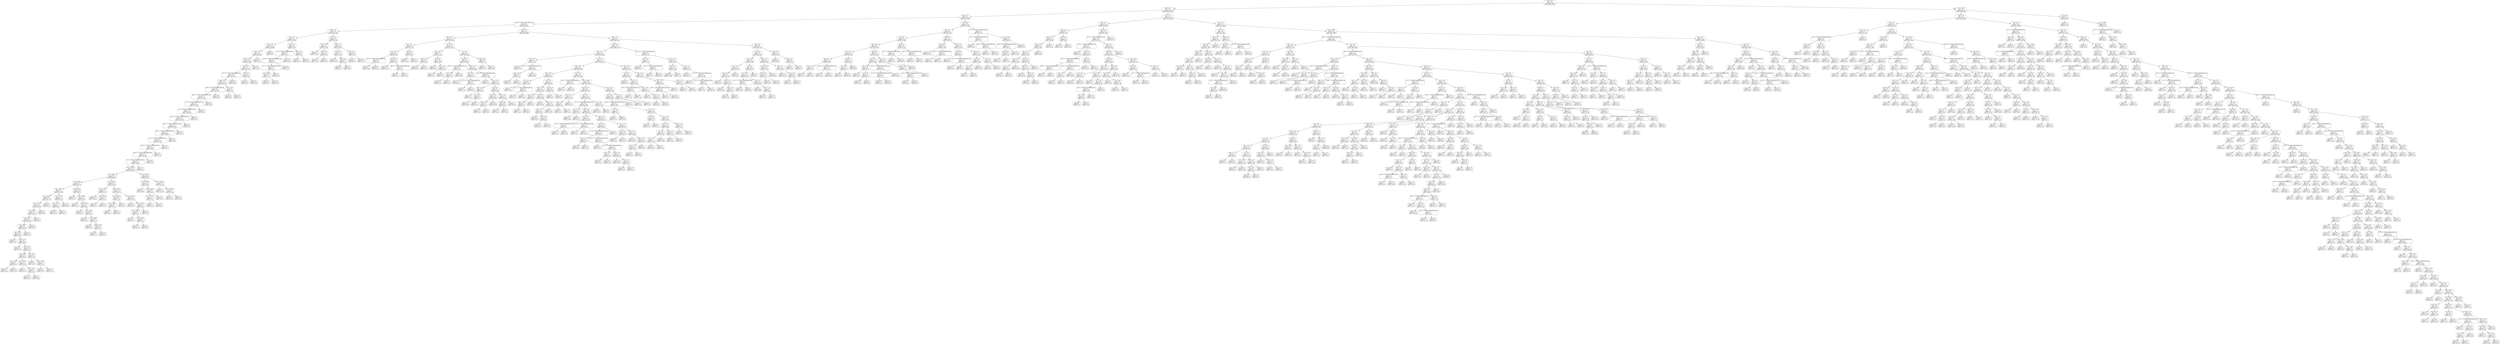 digraph Tree {
node [shape=box, style="rounded", color="black", fontname=helvetica] ;
edge [fontname=helvetica] ;
0 [label="187 <= 2.2\ngini = 0.5\nsamples = 3436\nvalue = [2680, 2675]"] ;
1 [label="188 <= -1.1\ngini = 0.5\nsamples = 2270\nvalue = [1491, 2028]"] ;
0 -> 1 [labeldistance=2.5, labelangle=45, headlabel="True"] ;
2 [label="109 <= -1.1\ngini = 0.5\nsamples = 961\nvalue = [713, 769]"] ;
1 -> 2 ;
3 [label="254 <= -1.7014117331926443e+38\ngini = 0.5\nsamples = 811\nvalue = [638, 617]"] ;
2 -> 3 ;
4 [label="289 <= -4.4\ngini = 0.5\nsamples = 216\nvalue = [192, 119]"] ;
3 -> 4 ;
5 [label="18 <= -4.4\ngini = 0.5\nsamples = 183\nvalue = [173, 93]"] ;
4 -> 5 ;
6 [label="231 <= -0.9\ngini = 0.5\nsamples = 158\nvalue = [138, 88]"] ;
5 -> 6 ;
7 [label="93 <= -4.9\ngini = 0.5\nsamples = 155\nvalue = [138, 83]"] ;
6 -> 7 ;
8 [label="268 <= -5.3\ngini = 0.5\nsamples = 150\nvalue = [131, 83]"] ;
7 -> 8 ;
9 [label="39 <= -5.9\ngini = 0.5\nsamples = 147\nvalue = [131, 79]"] ;
8 -> 9 ;
10 [label="317 <= -1.7014117331926443e+38\ngini = 0.5\nsamples = 141\nvalue = [130, 73]"] ;
9 -> 10 ;
11 [label="384 <= -2.9\ngini = 0.5\nsamples = 135\nvalue = [120, 73]"] ;
10 -> 11 ;
12 [label="300 <= -1.7014117331926443e+38\ngini = 0.5\nsamples = 128\nvalue = [119, 67]"] ;
11 -> 12 ;
13 [label="259 <= -1.7014117331926443e+38\ngini = 0.5\nsamples = 123\nvalue = [111, 67]"] ;
12 -> 13 ;
14 [label="77 <= -1.7014117331926443e+38\ngini = 0.5\nsamples = 120\nvalue = [106, 67]"] ;
13 -> 14 ;
15 [label="12 <= -1.7014117331926443e+38\ngini = 0.5\nsamples = 119\nvalue = [106, 65]"] ;
14 -> 15 ;
16 [label="399 <= -1.7014117331926443e+38\ngini = 0.5\nsamples = 118\nvalue = [106, 64]"] ;
15 -> 16 ;
17 [label="80 <= -1.7014117331926443e+38\ngini = 0.5\nsamples = 115\nvalue = [101, 64]"] ;
16 -> 17 ;
18 [label="390 <= -1.7014117331926443e+38\ngini = 0.5\nsamples = 114\nvalue = [98, 64]"] ;
17 -> 18 ;
19 [label="29 <= -1.7014117331926443e+38\ngini = 0.5\nsamples = 113\nvalue = [96, 64]"] ;
18 -> 19 ;
20 [label="258 <= -1.7014117331926443e+38\ngini = 0.5\nsamples = 112\nvalue = [96, 63]"] ;
19 -> 20 ;
21 [label="380 <= -1.7014117331926443e+38\ngini = 0.5\nsamples = 111\nvalue = [95, 63]"] ;
20 -> 21 ;
22 [label="19 <= -1.7014117331926443e+38\ngini = 0.5\nsamples = 110\nvalue = [94, 63]"] ;
21 -> 22 ;
23 [label="rain <= 1495.0\ngini = 0.5\nsamples = 109\nvalue = [94, 61]"] ;
22 -> 23 ;
24 [label="rain <= 482.5\ngini = 0.4\nsamples = 81\nvalue = [86, 31]"] ;
23 -> 24 ;
25 [label="rain <= 299.5\ngini = 0.4\nsamples = 51\nvalue = [47, 23]"] ;
24 -> 25 ;
26 [label="rain <= 138.5\ngini = 0.4\nsamples = 41\nvalue = [43, 14]"] ;
25 -> 26 ;
27 [label="rain <= 129.5\ngini = 0.5\nsamples = 26\nvalue = [22, 13]"] ;
26 -> 27 ;
28 [label="rain <= 113.5\ngini = 0.5\nsamples = 25\nvalue = [22, 12]"] ;
27 -> 28 ;
29 [label="rain <= 86.0\ngini = 0.5\nsamples = 22\nvalue = [19, 12]"] ;
28 -> 29 ;
30 [label="rain <= 63.5\ngini = 0.5\nsamples = 20\nvalue = [19, 10]"] ;
29 -> 30 ;
31 [label="rain <= 54.5\ngini = 0.5\nsamples = 18\nvalue = [16, 10]"] ;
30 -> 31 ;
32 [label="rain <= 16.0\ngini = 0.4\nsamples = 15\nvalue = [16, 7]"] ;
31 -> 32 ;
33 [label="gini = 0.4\nsamples = 3\nvalue = [1, 2]"] ;
32 -> 33 ;
34 [label="rain <= 17.5\ngini = 0.4\nsamples = 12\nvalue = [15, 5]"] ;
32 -> 34 ;
35 [label="gini = 0.0\nsamples = 2\nvalue = [4, 0]"] ;
34 -> 35 ;
36 [label="rain <= 34.0\ngini = 0.4\nsamples = 10\nvalue = [11, 5]"] ;
34 -> 36 ;
37 [label="rain <= 29.0\ngini = 0.5\nsamples = 6\nvalue = [4, 4]"] ;
36 -> 37 ;
38 [label="rain <= 20.5\ngini = 0.4\nsamples = 3\nvalue = [3, 1]"] ;
37 -> 38 ;
39 [label="gini = 0.0\nsamples = 1\nvalue = [0, 1]"] ;
38 -> 39 ;
40 [label="gini = 0.0\nsamples = 2\nvalue = [3, 0]"] ;
38 -> 40 ;
41 [label="rain <= 30.5\ngini = 0.4\nsamples = 3\nvalue = [1, 3]"] ;
37 -> 41 ;
42 [label="gini = 0.0\nsamples = 1\nvalue = [0, 2]"] ;
41 -> 42 ;
43 [label="rain <= 31.5\ngini = 0.5\nsamples = 2\nvalue = [1, 1]"] ;
41 -> 43 ;
44 [label="gini = 0.0\nsamples = 1\nvalue = [1, 0]"] ;
43 -> 44 ;
45 [label="gini = 0.0\nsamples = 1\nvalue = [0, 1]"] ;
43 -> 45 ;
46 [label="rain <= 38.5\ngini = 0.2\nsamples = 4\nvalue = [7, 1]"] ;
36 -> 46 ;
47 [label="gini = 0.0\nsamples = 2\nvalue = [6, 0]"] ;
46 -> 47 ;
48 [label="rain <= 43.5\ngini = 0.5\nsamples = 2\nvalue = [1, 1]"] ;
46 -> 48 ;
49 [label="gini = 0.0\nsamples = 1\nvalue = [0, 1]"] ;
48 -> 49 ;
50 [label="gini = 0.0\nsamples = 1\nvalue = [1, 0]"] ;
48 -> 50 ;
51 [label="gini = 0.0\nsamples = 3\nvalue = [0, 3]"] ;
31 -> 51 ;
52 [label="gini = 0.0\nsamples = 2\nvalue = [3, 0]"] ;
30 -> 52 ;
53 [label="gini = 0.0\nsamples = 2\nvalue = [0, 2]"] ;
29 -> 53 ;
54 [label="gini = 0.0\nsamples = 3\nvalue = [3, 0]"] ;
28 -> 54 ;
55 [label="gini = 0.0\nsamples = 1\nvalue = [0, 1]"] ;
27 -> 55 ;
56 [label="rain <= 178.0\ngini = 0.1\nsamples = 15\nvalue = [21, 1]"] ;
26 -> 56 ;
57 [label="rain <= 171.5\ngini = 0.3\nsamples = 4\nvalue = [5, 1]"] ;
56 -> 57 ;
58 [label="gini = 0.0\nsamples = 3\nvalue = [5, 0]"] ;
57 -> 58 ;
59 [label="gini = 0.0\nsamples = 1\nvalue = [0, 1]"] ;
57 -> 59 ;
60 [label="gini = 0.0\nsamples = 11\nvalue = [16, 0]"] ;
56 -> 60 ;
61 [label="rain <= 343.5\ngini = 0.4\nsamples = 10\nvalue = [4, 9]"] ;
25 -> 61 ;
62 [label="gini = 0.0\nsamples = 2\nvalue = [0, 4]"] ;
61 -> 62 ;
63 [label="rain <= 349.0\ngini = 0.5\nsamples = 8\nvalue = [4, 5]"] ;
61 -> 63 ;
64 [label="gini = 0.0\nsamples = 1\nvalue = [1, 0]"] ;
63 -> 64 ;
65 [label="rain <= 375.0\ngini = 0.5\nsamples = 7\nvalue = [3, 5]"] ;
63 -> 65 ;
66 [label="gini = 0.0\nsamples = 2\nvalue = [0, 2]"] ;
65 -> 66 ;
67 [label="rain <= 393.5\ngini = 0.5\nsamples = 5\nvalue = [3, 3]"] ;
65 -> 67 ;
68 [label="gini = 0.0\nsamples = 1\nvalue = [2, 0]"] ;
67 -> 68 ;
69 [label="rain <= 429.0\ngini = 0.4\nsamples = 4\nvalue = [1, 3]"] ;
67 -> 69 ;
70 [label="gini = 0.0\nsamples = 2\nvalue = [0, 2]"] ;
69 -> 70 ;
71 [label="rain <= 456.5\ngini = 0.5\nsamples = 2\nvalue = [1, 1]"] ;
69 -> 71 ;
72 [label="gini = 0.0\nsamples = 1\nvalue = [1, 0]"] ;
71 -> 72 ;
73 [label="gini = 0.0\nsamples = 1\nvalue = [0, 1]"] ;
71 -> 73 ;
74 [label="rain <= 977.0\ngini = 0.3\nsamples = 30\nvalue = [39, 8]"] ;
24 -> 74 ;
75 [label="rain <= 772.0\ngini = 0.1\nsamples = 17\nvalue = [25, 1]"] ;
74 -> 75 ;
76 [label="gini = 0.0\nsamples = 12\nvalue = [18, 0]"] ;
75 -> 76 ;
77 [label="rain <= 817.5\ngini = 0.2\nsamples = 5\nvalue = [7, 1]"] ;
75 -> 77 ;
78 [label="gini = 0.0\nsamples = 1\nvalue = [0, 1]"] ;
77 -> 78 ;
79 [label="gini = 0.0\nsamples = 4\nvalue = [7, 0]"] ;
77 -> 79 ;
80 [label="rain <= 1201.5\ngini = 0.4\nsamples = 13\nvalue = [14, 7]"] ;
74 -> 80 ;
81 [label="rain <= 1146.5\ngini = 0.3\nsamples = 4\nvalue = [1, 5]"] ;
80 -> 81 ;
82 [label="rain <= 1051.5\ngini = 0.4\nsamples = 3\nvalue = [1, 2]"] ;
81 -> 82 ;
83 [label="gini = 0.0\nsamples = 2\nvalue = [0, 2]"] ;
82 -> 83 ;
84 [label="gini = 0.0\nsamples = 1\nvalue = [1, 0]"] ;
82 -> 84 ;
85 [label="gini = 0.0\nsamples = 1\nvalue = [0, 3]"] ;
81 -> 85 ;
86 [label="rain <= 1310.0\ngini = 0.2\nsamples = 9\nvalue = [13, 2]"] ;
80 -> 86 ;
87 [label="gini = 0.0\nsamples = 5\nvalue = [8, 0]"] ;
86 -> 87 ;
88 [label="rain <= 1457.0\ngini = 0.4\nsamples = 4\nvalue = [5, 2]"] ;
86 -> 88 ;
89 [label="rain <= 1367.5\ngini = 0.4\nsamples = 3\nvalue = [1, 2]"] ;
88 -> 89 ;
90 [label="gini = 0.0\nsamples = 1\nvalue = [0, 1]"] ;
89 -> 90 ;
91 [label="rain <= 1405.5\ngini = 0.5\nsamples = 2\nvalue = [1, 1]"] ;
89 -> 91 ;
92 [label="gini = 0.0\nsamples = 1\nvalue = [1, 0]"] ;
91 -> 92 ;
93 [label="gini = 0.0\nsamples = 1\nvalue = [0, 1]"] ;
91 -> 93 ;
94 [label="gini = 0.0\nsamples = 1\nvalue = [4, 0]"] ;
88 -> 94 ;
95 [label="rain <= 2300.5\ngini = 0.3\nsamples = 28\nvalue = [8, 30]"] ;
23 -> 95 ;
96 [label="rain <= 1718.5\ngini = 0.5\nsamples = 12\nvalue = [6, 9]"] ;
95 -> 96 ;
97 [label="gini = 0.0\nsamples = 6\nvalue = [0, 8]"] ;
96 -> 97 ;
98 [label="rain <= 1994.0\ngini = 0.2\nsamples = 6\nvalue = [6, 1]"] ;
96 -> 98 ;
99 [label="rain <= 1796.0\ngini = 0.4\nsamples = 3\nvalue = [2, 1]"] ;
98 -> 99 ;
100 [label="gini = 0.0\nsamples = 2\nvalue = [2, 0]"] ;
99 -> 100 ;
101 [label="gini = 0.0\nsamples = 1\nvalue = [0, 1]"] ;
99 -> 101 ;
102 [label="gini = 0.0\nsamples = 3\nvalue = [4, 0]"] ;
98 -> 102 ;
103 [label="rain <= 4012.0\ngini = 0.2\nsamples = 16\nvalue = [2, 21]"] ;
95 -> 103 ;
104 [label="gini = 0.0\nsamples = 11\nvalue = [0, 15]"] ;
103 -> 104 ;
105 [label="rain <= 4425.0\ngini = 0.4\nsamples = 5\nvalue = [2, 6]"] ;
103 -> 105 ;
106 [label="gini = 0.0\nsamples = 1\nvalue = [2, 0]"] ;
105 -> 106 ;
107 [label="gini = 0.0\nsamples = 4\nvalue = [0, 6]"] ;
105 -> 107 ;
108 [label="gini = 0.0\nsamples = 1\nvalue = [0, 2]"] ;
22 -> 108 ;
109 [label="gini = 0.0\nsamples = 1\nvalue = [1, 0]"] ;
21 -> 109 ;
110 [label="gini = 0.0\nsamples = 1\nvalue = [1, 0]"] ;
20 -> 110 ;
111 [label="gini = 0.0\nsamples = 1\nvalue = [0, 1]"] ;
19 -> 111 ;
112 [label="gini = 0.0\nsamples = 1\nvalue = [2, 0]"] ;
18 -> 112 ;
113 [label="gini = 0.0\nsamples = 1\nvalue = [3, 0]"] ;
17 -> 113 ;
114 [label="gini = 0.0\nsamples = 3\nvalue = [5, 0]"] ;
16 -> 114 ;
115 [label="gini = 0.0\nsamples = 1\nvalue = [0, 1]"] ;
15 -> 115 ;
116 [label="gini = 0.0\nsamples = 1\nvalue = [0, 2]"] ;
14 -> 116 ;
117 [label="gini = 0.0\nsamples = 3\nvalue = [5, 0]"] ;
13 -> 117 ;
118 [label="gini = 0.0\nsamples = 5\nvalue = [8, 0]"] ;
12 -> 118 ;
119 [label="122 <= -0.0\ngini = 0.2\nsamples = 7\nvalue = [1, 6]"] ;
11 -> 119 ;
120 [label="gini = 0.0\nsamples = 6\nvalue = [0, 6]"] ;
119 -> 120 ;
121 [label="gini = 0.0\nsamples = 1\nvalue = [1, 0]"] ;
119 -> 121 ;
122 [label="gini = 0.0\nsamples = 6\nvalue = [10, 0]"] ;
10 -> 122 ;
123 [label="49 <= -5.6\ngini = 0.2\nsamples = 6\nvalue = [1, 6]"] ;
9 -> 123 ;
124 [label="gini = 0.0\nsamples = 5\nvalue = [0, 6]"] ;
123 -> 124 ;
125 [label="gini = 0.0\nsamples = 1\nvalue = [1, 0]"] ;
123 -> 125 ;
126 [label="gini = 0.0\nsamples = 3\nvalue = [0, 4]"] ;
8 -> 126 ;
127 [label="gini = 0.0\nsamples = 5\nvalue = [7, 0]"] ;
7 -> 127 ;
128 [label="gini = 0.0\nsamples = 3\nvalue = [0, 5]"] ;
6 -> 128 ;
129 [label="363 <= -2.4\ngini = 0.2\nsamples = 25\nvalue = [35, 5]"] ;
5 -> 129 ;
130 [label="0 <= -1.7014117331926443e+38\ngini = 0.1\nsamples = 17\nvalue = [27, 1]"] ;
129 -> 130 ;
131 [label="110 <= -1.7014117331926443e+38\ngini = 0.3\nsamples = 5\nvalue = [5, 1]"] ;
130 -> 131 ;
132 [label="15 <= -1.7014117331926443e+38\ngini = 0.3\nsamples = 4\nvalue = [4, 1]"] ;
131 -> 132 ;
133 [label="rain <= 201.0\ngini = 0.5\nsamples = 2\nvalue = [1, 1]"] ;
132 -> 133 ;
134 [label="gini = 0.0\nsamples = 1\nvalue = [0, 1]"] ;
133 -> 134 ;
135 [label="gini = 0.0\nsamples = 1\nvalue = [1, 0]"] ;
133 -> 135 ;
136 [label="gini = 0.0\nsamples = 2\nvalue = [3, 0]"] ;
132 -> 136 ;
137 [label="gini = 0.0\nsamples = 1\nvalue = [1, 0]"] ;
131 -> 137 ;
138 [label="gini = 0.0\nsamples = 12\nvalue = [22, 0]"] ;
130 -> 138 ;
139 [label="303 <= 1.3\ngini = 0.4\nsamples = 8\nvalue = [8, 4]"] ;
129 -> 139 ;
140 [label="gini = 0.0\nsamples = 4\nvalue = [0, 4]"] ;
139 -> 140 ;
141 [label="gini = 0.0\nsamples = 4\nvalue = [8, 0]"] ;
139 -> 141 ;
142 [label="373 <= -3.3\ngini = 0.5\nsamples = 33\nvalue = [19, 26]"] ;
4 -> 142 ;
143 [label="159 <= -3.9\ngini = 0.2\nsamples = 15\nvalue = [3, 18]"] ;
142 -> 143 ;
144 [label="gini = 0.0\nsamples = 9\nvalue = [0, 14]"] ;
143 -> 144 ;
145 [label="103 <= -3.4\ngini = 0.5\nsamples = 6\nvalue = [3, 4]"] ;
143 -> 145 ;
146 [label="gini = 0.0\nsamples = 3\nvalue = [3, 0]"] ;
145 -> 146 ;
147 [label="gini = 0.0\nsamples = 3\nvalue = [0, 4]"] ;
145 -> 147 ;
148 [label="92 <= -1.3\ngini = 0.4\nsamples = 18\nvalue = [16, 8]"] ;
142 -> 148 ;
149 [label="94 <= -1.4\ngini = 0.1\nsamples = 12\nvalue = [15, 1]"] ;
148 -> 149 ;
150 [label="gini = 0.0\nsamples = 10\nvalue = [13, 0]"] ;
149 -> 150 ;
151 [label="349 <= -1.4\ngini = 0.4\nsamples = 2\nvalue = [2, 1]"] ;
149 -> 151 ;
152 [label="gini = 0.0\nsamples = 1\nvalue = [0, 1]"] ;
151 -> 152 ;
153 [label="gini = 0.0\nsamples = 1\nvalue = [2, 0]"] ;
151 -> 153 ;
154 [label="253 <= 0.3\ngini = 0.2\nsamples = 6\nvalue = [1, 7]"] ;
148 -> 154 ;
155 [label="gini = 0.0\nsamples = 5\nvalue = [0, 7]"] ;
154 -> 155 ;
156 [label="gini = 0.0\nsamples = 1\nvalue = [1, 0]"] ;
154 -> 156 ;
157 [label="300 <= -4.9\ngini = 0.5\nsamples = 595\nvalue = [446, 498]"] ;
3 -> 157 ;
158 [label="344 <= -6.1\ngini = 0.4\nsamples = 124\nvalue = [54, 134]"] ;
157 -> 158 ;
159 [label="56 <= -2.1\ngini = 0.5\nsamples = 25\nvalue = [21, 17]"] ;
158 -> 159 ;
160 [label="76 <= -6.0\ngini = 0.4\nsamples = 17\nvalue = [19, 6]"] ;
159 -> 160 ;
161 [label="193 <= -1.7014117331926443e+38\ngini = 0.5\nsamples = 6\nvalue = [4, 5]"] ;
160 -> 161 ;
162 [label="gini = 0.0\nsamples = 2\nvalue = [4, 0]"] ;
161 -> 162 ;
163 [label="gini = 0.0\nsamples = 4\nvalue = [0, 5]"] ;
161 -> 163 ;
164 [label="283 <= -4.8\ngini = 0.1\nsamples = 11\nvalue = [15, 1]"] ;
160 -> 164 ;
165 [label="gini = 0.0\nsamples = 9\nvalue = [14, 0]"] ;
164 -> 165 ;
166 [label="385 <= -1.7014117331926443e+38\ngini = 0.5\nsamples = 2\nvalue = [1, 1]"] ;
164 -> 166 ;
167 [label="gini = 0.0\nsamples = 1\nvalue = [0, 1]"] ;
166 -> 167 ;
168 [label="gini = 0.0\nsamples = 1\nvalue = [1, 0]"] ;
166 -> 168 ;
169 [label="259 <= 7.2\ngini = 0.3\nsamples = 8\nvalue = [2, 11]"] ;
159 -> 169 ;
170 [label="gini = 0.0\nsamples = 6\nvalue = [0, 11]"] ;
169 -> 170 ;
171 [label="gini = 0.0\nsamples = 2\nvalue = [2, 0]"] ;
169 -> 171 ;
172 [label="311 <= -5.9\ngini = 0.3\nsamples = 99\nvalue = [33, 117]"] ;
158 -> 172 ;
173 [label="319 <= -6.0\ngini = 0.5\nsamples = 15\nvalue = [11, 12]"] ;
172 -> 173 ;
174 [label="299 <= -5.7\ngini = 0.2\nsamples = 5\nvalue = [1, 8]"] ;
173 -> 174 ;
175 [label="gini = 0.0\nsamples = 4\nvalue = [0, 8]"] ;
174 -> 175 ;
176 [label="gini = 0.0\nsamples = 1\nvalue = [1, 0]"] ;
174 -> 176 ;
177 [label="20 <= -5.6\ngini = 0.4\nsamples = 10\nvalue = [10, 4]"] ;
173 -> 177 ;
178 [label="gini = 0.0\nsamples = 5\nvalue = [8, 0]"] ;
177 -> 178 ;
179 [label="297 <= -5.2\ngini = 0.4\nsamples = 5\nvalue = [2, 4]"] ;
177 -> 179 ;
180 [label="gini = 0.0\nsamples = 3\nvalue = [0, 4]"] ;
179 -> 180 ;
181 [label="gini = 0.0\nsamples = 2\nvalue = [2, 0]"] ;
179 -> 181 ;
182 [label="1 <= -1.2\ngini = 0.3\nsamples = 84\nvalue = [22, 105]"] ;
172 -> 182 ;
183 [label="95 <= -5.8\ngini = 0.2\nsamples = 80\nvalue = [17, 102]"] ;
182 -> 183 ;
184 [label="290 <= -1.7014117331926443e+38\ngini = 0.0\nsamples = 24\nvalue = [1, 38]"] ;
183 -> 184 ;
185 [label="274 <= -0.5\ngini = 0.4\nsamples = 2\nvalue = [1, 2]"] ;
184 -> 185 ;
186 [label="gini = 0.0\nsamples = 1\nvalue = [1, 0]"] ;
185 -> 186 ;
187 [label="gini = 0.0\nsamples = 1\nvalue = [0, 2]"] ;
185 -> 187 ;
188 [label="gini = 0.0\nsamples = 22\nvalue = [0, 36]"] ;
184 -> 188 ;
189 [label="269 <= -5.9\ngini = 0.3\nsamples = 56\nvalue = [16, 64]"] ;
183 -> 189 ;
190 [label="349 <= -5.3\ngini = 0.4\nsamples = 6\nvalue = [5, 2]"] ;
189 -> 190 ;
191 [label="gini = 0.0\nsamples = 3\nvalue = [4, 0]"] ;
190 -> 191 ;
192 [label="167 <= -1.7014117331926443e+38\ngini = 0.4\nsamples = 3\nvalue = [1, 2]"] ;
190 -> 192 ;
193 [label="gini = 0.0\nsamples = 1\nvalue = [1, 0]"] ;
192 -> 193 ;
194 [label="gini = 0.0\nsamples = 2\nvalue = [0, 2]"] ;
192 -> 194 ;
195 [label="384 <= -1.7014117331926443e+38\ngini = 0.3\nsamples = 50\nvalue = [11, 62]"] ;
189 -> 195 ;
196 [label="gini = 0.0\nsamples = 1\nvalue = [2, 0]"] ;
195 -> 196 ;
197 [label="352 <= -5.3\ngini = 0.2\nsamples = 49\nvalue = [9, 62]"] ;
195 -> 197 ;
198 [label="246 <= -5.8\ngini = 0.5\nsamples = 8\nvalue = [4, 6]"] ;
197 -> 198 ;
199 [label="gini = 0.0\nsamples = 3\nvalue = [0, 5]"] ;
198 -> 199 ;
200 [label="93 <= -5.2\ngini = 0.3\nsamples = 5\nvalue = [4, 1]"] ;
198 -> 200 ;
201 [label="gini = 0.0\nsamples = 4\nvalue = [4, 0]"] ;
200 -> 201 ;
202 [label="gini = 0.0\nsamples = 1\nvalue = [0, 1]"] ;
200 -> 202 ;
203 [label="19 <= -4.1\ngini = 0.2\nsamples = 41\nvalue = [5, 56]"] ;
197 -> 203 ;
204 [label="350 <= -5.4\ngini = 0.0\nsamples = 28\nvalue = [1, 40]"] ;
203 -> 204 ;
205 [label="200 <= -5.2\ngini = 0.5\nsamples = 2\nvalue = [1, 1]"] ;
204 -> 205 ;
206 [label="gini = 0.0\nsamples = 1\nvalue = [1, 0]"] ;
205 -> 206 ;
207 [label="gini = 0.0\nsamples = 1\nvalue = [0, 1]"] ;
205 -> 207 ;
208 [label="gini = 0.0\nsamples = 26\nvalue = [0, 39]"] ;
204 -> 208 ;
209 [label="360 <= -2.9\ngini = 0.3\nsamples = 13\nvalue = [4, 16]"] ;
203 -> 209 ;
210 [label="376 <= -4.6\ngini = 0.4\nsamples = 6\nvalue = [4, 2]"] ;
209 -> 210 ;
211 [label="gini = 0.0\nsamples = 2\nvalue = [0, 2]"] ;
210 -> 211 ;
212 [label="gini = 0.0\nsamples = 4\nvalue = [4, 0]"] ;
210 -> 212 ;
213 [label="gini = 0.0\nsamples = 7\nvalue = [0, 14]"] ;
209 -> 213 ;
214 [label="296 <= -0.8\ngini = 0.5\nsamples = 4\nvalue = [5, 3]"] ;
182 -> 214 ;
215 [label="gini = 0.0\nsamples = 2\nvalue = [5, 0]"] ;
214 -> 215 ;
216 [label="gini = 0.0\nsamples = 2\nvalue = [0, 3]"] ;
214 -> 216 ;
217 [label="184 <= -1.4\ngini = 0.5\nsamples = 471\nvalue = [392, 364]"] ;
157 -> 217 ;
218 [label="248 <= -1.4\ngini = 0.5\nsamples = 377\nvalue = [286, 313]"] ;
217 -> 218 ;
219 [label="88 <= -5.1\ngini = 0.5\nsamples = 336\nvalue = [270, 256]"] ;
218 -> 219 ;
220 [label="370 <= -6.5\ngini = 0.3\nsamples = 25\nvalue = [7, 31]"] ;
219 -> 220 ;
221 [label="gini = 0.0\nsamples = 2\nvalue = [3, 0]"] ;
220 -> 221 ;
222 [label="10 <= -1.7014117331926443e+38\ngini = 0.2\nsamples = 23\nvalue = [4, 31]"] ;
220 -> 222 ;
223 [label="265 <= -4.6\ngini = 0.4\nsamples = 4\nvalue = [4, 2]"] ;
222 -> 223 ;
224 [label="gini = 0.0\nsamples = 2\nvalue = [4, 0]"] ;
223 -> 224 ;
225 [label="gini = 0.0\nsamples = 2\nvalue = [0, 2]"] ;
223 -> 225 ;
226 [label="gini = 0.0\nsamples = 19\nvalue = [0, 29]"] ;
222 -> 226 ;
227 [label="267 <= -1.7\ngini = 0.5\nsamples = 311\nvalue = [263, 225]"] ;
219 -> 227 ;
228 [label="228 <= -4.2\ngini = 0.5\nsamples = 264\nvalue = [209, 207]"] ;
227 -> 228 ;
229 [label="198 <= -5.0\ngini = 0.4\nsamples = 72\nvalue = [85, 35]"] ;
228 -> 229 ;
230 [label="45 <= -4.4\ngini = 0.3\nsamples = 8\nvalue = [3, 12]"] ;
229 -> 230 ;
231 [label="gini = 0.0\nsamples = 5\nvalue = [0, 11]"] ;
230 -> 231 ;
232 [label="211 <= -1.7014117331926443e+38\ngini = 0.4\nsamples = 3\nvalue = [3, 1]"] ;
230 -> 232 ;
233 [label="gini = 0.0\nsamples = 1\nvalue = [0, 1]"] ;
232 -> 233 ;
234 [label="gini = 0.0\nsamples = 2\nvalue = [3, 0]"] ;
232 -> 234 ;
235 [label="145 <= -3.7\ngini = 0.3\nsamples = 64\nvalue = [82, 23]"] ;
229 -> 235 ;
236 [label="330 <= -4.9\ngini = 0.3\nsamples = 56\nvalue = [78, 16]"] ;
235 -> 236 ;
237 [label="319 <= -4.5\ngini = 0.5\nsamples = 8\nvalue = [4, 7]"] ;
236 -> 237 ;
238 [label="196 <= -4.9\ngini = 0.2\nsamples = 6\nvalue = [1, 7]"] ;
237 -> 238 ;
239 [label="gini = 0.0\nsamples = 1\nvalue = [1, 0]"] ;
238 -> 239 ;
240 [label="gini = 0.0\nsamples = 5\nvalue = [0, 7]"] ;
238 -> 240 ;
241 [label="gini = 0.0\nsamples = 2\nvalue = [3, 0]"] ;
237 -> 241 ;
242 [label="203 <= -4.6\ngini = 0.2\nsamples = 48\nvalue = [74, 9]"] ;
236 -> 242 ;
243 [label="gini = 0.0\nsamples = 21\nvalue = [42, 0]"] ;
242 -> 243 ;
244 [label="206 <= -4.4\ngini = 0.3\nsamples = 27\nvalue = [32, 9]"] ;
242 -> 244 ;
245 [label="40 <= -4.5\ngini = 0.5\nsamples = 11\nvalue = [5, 9]"] ;
244 -> 245 ;
246 [label="gini = 0.0\nsamples = 6\nvalue = [0, 8]"] ;
245 -> 246 ;
247 [label="143 <= -4.9\ngini = 0.3\nsamples = 5\nvalue = [5, 1]"] ;
245 -> 247 ;
248 [label="gini = 0.0\nsamples = 1\nvalue = [0, 1]"] ;
247 -> 248 ;
249 [label="gini = 0.0\nsamples = 4\nvalue = [5, 0]"] ;
247 -> 249 ;
250 [label="gini = 0.0\nsamples = 16\nvalue = [27, 0]"] ;
244 -> 250 ;
251 [label="116 <= -2.6\ngini = 0.5\nsamples = 8\nvalue = [4, 7]"] ;
235 -> 251 ;
252 [label="gini = 0.0\nsamples = 6\nvalue = [0, 7]"] ;
251 -> 252 ;
253 [label="gini = 0.0\nsamples = 2\nvalue = [4, 0]"] ;
251 -> 253 ;
254 [label="93 <= -4.2\ngini = 0.5\nsamples = 192\nvalue = [124, 172]"] ;
228 -> 254 ;
255 [label="258 <= -1.7014117331926443e+38\ngini = 0.2\nsamples = 12\nvalue = [2, 22]"] ;
254 -> 255 ;
256 [label="gini = 0.0\nsamples = 1\nvalue = [2, 0]"] ;
255 -> 256 ;
257 [label="gini = 0.0\nsamples = 11\nvalue = [0, 22]"] ;
255 -> 257 ;
258 [label="rain <= 1164.0\ngini = 0.5\nsamples = 180\nvalue = [122, 150]"] ;
254 -> 258 ;
259 [label="343 <= -4.3\ngini = 0.5\nsamples = 127\nvalue = [107, 74]"] ;
258 -> 259 ;
260 [label="307 <= -4.7\ngini = 0.2\nsamples = 14\nvalue = [2, 18]"] ;
259 -> 260 ;
261 [label="244 <= -3.4\ngini = 0.4\nsamples = 3\nvalue = [2, 1]"] ;
260 -> 261 ;
262 [label="gini = 0.0\nsamples = 2\nvalue = [2, 0]"] ;
261 -> 262 ;
263 [label="gini = 0.0\nsamples = 1\nvalue = [0, 1]"] ;
261 -> 263 ;
264 [label="gini = 0.0\nsamples = 11\nvalue = [0, 17]"] ;
260 -> 264 ;
265 [label="82 <= -1.7\ngini = 0.5\nsamples = 113\nvalue = [105, 56]"] ;
259 -> 265 ;
266 [label="173 <= -1.7014117331926443e+38\ngini = 0.4\nsamples = 100\nvalue = [101, 43]"] ;
265 -> 266 ;
267 [label="137 <= -2.7\ngini = 0.2\nsamples = 6\nvalue = [1, 8]"] ;
266 -> 267 ;
268 [label="gini = 0.0\nsamples = 5\nvalue = [0, 8]"] ;
267 -> 268 ;
269 [label="gini = 0.0\nsamples = 1\nvalue = [1, 0]"] ;
267 -> 269 ;
270 [label="165 <= -3.8\ngini = 0.4\nsamples = 94\nvalue = [100, 35]"] ;
266 -> 270 ;
271 [label="324 <= -4.1\ngini = 0.5\nsamples = 15\nvalue = [10, 13]"] ;
270 -> 271 ;
272 [label="378 <= -1.7014117331926443e+38\ngini = 0.2\nsamples = 7\nvalue = [9, 1]"] ;
271 -> 272 ;
273 [label="gini = 0.0\nsamples = 1\nvalue = [0, 1]"] ;
272 -> 273 ;
274 [label="gini = 0.0\nsamples = 6\nvalue = [9, 0]"] ;
272 -> 274 ;
275 [label="151 <= -1.7014117331926443e+38\ngini = 0.1\nsamples = 8\nvalue = [1, 12]"] ;
271 -> 275 ;
276 [label="gini = 0.0\nsamples = 1\nvalue = [1, 0]"] ;
275 -> 276 ;
277 [label="gini = 0.0\nsamples = 7\nvalue = [0, 12]"] ;
275 -> 277 ;
278 [label="329 <= -2.1\ngini = 0.3\nsamples = 79\nvalue = [90, 22]"] ;
270 -> 278 ;
279 [label="44 <= -1.9\ngini = 0.1\nsamples = 47\nvalue = [65, 5]"] ;
278 -> 279 ;
280 [label="77 <= -1.7014117331926443e+38\ngini = 0.1\nsamples = 46\nvalue = [65, 4]"] ;
279 -> 280 ;
281 [label="210 <= -2.7\ngini = 0.5\nsamples = 2\nvalue = [1, 1]"] ;
280 -> 281 ;
282 [label="gini = 0.0\nsamples = 1\nvalue = [0, 1]"] ;
281 -> 282 ;
283 [label="gini = 0.0\nsamples = 1\nvalue = [1, 0]"] ;
281 -> 283 ;
284 [label="226 <= -1.7014117331926443e+38\ngini = 0.1\nsamples = 44\nvalue = [64, 3]"] ;
280 -> 284 ;
285 [label="gini = 0.0\nsamples = 1\nvalue = [0, 1]"] ;
284 -> 285 ;
286 [label="150 <= -1.7014117331926443e+38\ngini = 0.1\nsamples = 43\nvalue = [64, 2]"] ;
284 -> 286 ;
287 [label="80 <= -3.7\ngini = 0.4\nsamples = 3\nvalue = [2, 1]"] ;
286 -> 287 ;
288 [label="gini = 0.0\nsamples = 1\nvalue = [0, 1]"] ;
287 -> 288 ;
289 [label="gini = 0.0\nsamples = 2\nvalue = [2, 0]"] ;
287 -> 289 ;
290 [label="397 <= -2.1\ngini = 0.0\nsamples = 40\nvalue = [62, 1]"] ;
286 -> 290 ;
291 [label="gini = 0.0\nsamples = 36\nvalue = [59, 0]"] ;
290 -> 291 ;
292 [label="145 <= -2.1\ngini = 0.4\nsamples = 4\nvalue = [3, 1]"] ;
290 -> 292 ;
293 [label="gini = 0.0\nsamples = 3\nvalue = [3, 0]"] ;
292 -> 293 ;
294 [label="gini = 0.0\nsamples = 1\nvalue = [0, 1]"] ;
292 -> 294 ;
295 [label="gini = 0.0\nsamples = 1\nvalue = [0, 1]"] ;
279 -> 295 ;
296 [label="337 <= -2.1\ngini = 0.5\nsamples = 32\nvalue = [25, 17]"] ;
278 -> 296 ;
297 [label="264 <= -1.8\ngini = 0.2\nsamples = 8\nvalue = [1, 9]"] ;
296 -> 297 ;
298 [label="gini = 0.0\nsamples = 7\nvalue = [0, 9]"] ;
297 -> 298 ;
299 [label="gini = 0.0\nsamples = 1\nvalue = [1, 0]"] ;
297 -> 299 ;
300 [label="133 <= -1.9\ngini = 0.4\nsamples = 24\nvalue = [24, 8]"] ;
296 -> 300 ;
301 [label="gini = 0.0\nsamples = 12\nvalue = [15, 0]"] ;
300 -> 301 ;
302 [label="368 <= -1.9\ngini = 0.5\nsamples = 12\nvalue = [9, 8]"] ;
300 -> 302 ;
303 [label="219 <= -1.5\ngini = 0.2\nsamples = 6\nvalue = [1, 8]"] ;
302 -> 303 ;
304 [label="gini = 0.0\nsamples = 5\nvalue = [0, 8]"] ;
303 -> 304 ;
305 [label="gini = 0.0\nsamples = 1\nvalue = [1, 0]"] ;
303 -> 305 ;
306 [label="gini = 0.0\nsamples = 6\nvalue = [8, 0]"] ;
302 -> 306 ;
307 [label="81 <= -1.5\ngini = 0.4\nsamples = 13\nvalue = [4, 13]"] ;
265 -> 307 ;
308 [label="gini = 0.0\nsamples = 10\nvalue = [0, 13]"] ;
307 -> 308 ;
309 [label="gini = 0.0\nsamples = 3\nvalue = [4, 0]"] ;
307 -> 309 ;
310 [label="376 <= -1.6\ngini = 0.3\nsamples = 53\nvalue = [15, 76]"] ;
258 -> 310 ;
311 [label="307 <= -1.6\ngini = 0.2\nsamples = 45\nvalue = [8, 68]"] ;
310 -> 311 ;
312 [label="209 <= -1.7014117331926443e+38\ngini = 0.2\nsamples = 44\nvalue = [7, 68]"] ;
311 -> 312 ;
313 [label="9 <= -2.1\ngini = 0.4\nsamples = 2\nvalue = [2, 1]"] ;
312 -> 313 ;
314 [label="gini = 0.0\nsamples = 1\nvalue = [0, 1]"] ;
313 -> 314 ;
315 [label="gini = 0.0\nsamples = 1\nvalue = [2, 0]"] ;
313 -> 315 ;
316 [label="97 <= -3.9\ngini = 0.1\nsamples = 42\nvalue = [5, 67]"] ;
312 -> 316 ;
317 [label="225 <= -3.8\ngini = 0.3\nsamples = 5\nvalue = [2, 7]"] ;
316 -> 317 ;
318 [label="gini = 0.0\nsamples = 4\nvalue = [0, 7]"] ;
317 -> 318 ;
319 [label="gini = 0.0\nsamples = 1\nvalue = [2, 0]"] ;
317 -> 319 ;
320 [label="313 <= -1.6\ngini = 0.1\nsamples = 37\nvalue = [3, 60]"] ;
316 -> 320 ;
321 [label="220 <= -1.8\ngini = 0.1\nsamples = 35\nvalue = [2, 58]"] ;
320 -> 321 ;
322 [label="77 <= -3.2\ngini = 0.0\nsamples = 31\nvalue = [1, 53]"] ;
321 -> 322 ;
323 [label="4 <= -3.3\ngini = 0.1\nsamples = 7\nvalue = [1, 14]"] ;
322 -> 323 ;
324 [label="gini = 0.0\nsamples = 6\nvalue = [0, 14]"] ;
323 -> 324 ;
325 [label="gini = 0.0\nsamples = 1\nvalue = [1, 0]"] ;
323 -> 325 ;
326 [label="gini = 0.0\nsamples = 24\nvalue = [0, 39]"] ;
322 -> 326 ;
327 [label="215 <= -2.5\ngini = 0.3\nsamples = 4\nvalue = [1, 5]"] ;
321 -> 327 ;
328 [label="gini = 0.0\nsamples = 1\nvalue = [1, 0]"] ;
327 -> 328 ;
329 [label="gini = 0.0\nsamples = 3\nvalue = [0, 5]"] ;
327 -> 329 ;
330 [label="364 <= -1.9\ngini = 0.4\nsamples = 2\nvalue = [1, 2]"] ;
320 -> 330 ;
331 [label="gini = 0.0\nsamples = 1\nvalue = [1, 0]"] ;
330 -> 331 ;
332 [label="gini = 0.0\nsamples = 1\nvalue = [0, 2]"] ;
330 -> 332 ;
333 [label="gini = 0.0\nsamples = 1\nvalue = [1, 0]"] ;
311 -> 333 ;
334 [label="17 <= -2.1\ngini = 0.5\nsamples = 8\nvalue = [7, 8]"] ;
310 -> 334 ;
335 [label="gini = 0.0\nsamples = 3\nvalue = [7, 0]"] ;
334 -> 335 ;
336 [label="gini = 0.0\nsamples = 5\nvalue = [0, 8]"] ;
334 -> 336 ;
337 [label="324 <= -1.7\ngini = 0.4\nsamples = 47\nvalue = [54, 18]"] ;
227 -> 337 ;
338 [label="74 <= -1.7\ngini = 0.5\nsamples = 22\nvalue = [14, 13]"] ;
337 -> 338 ;
339 [label="gini = 0.0\nsamples = 7\nvalue = [8, 0]"] ;
338 -> 339 ;
340 [label="378 <= -1.7\ngini = 0.4\nsamples = 15\nvalue = [6, 13]"] ;
338 -> 340 ;
341 [label="76 <= -1.7014117331926443e+38\ngini = 0.2\nsamples = 8\nvalue = [1, 10]"] ;
340 -> 341 ;
342 [label="gini = 0.0\nsamples = 1\nvalue = [1, 0]"] ;
341 -> 342 ;
343 [label="gini = 0.0\nsamples = 7\nvalue = [0, 10]"] ;
341 -> 343 ;
344 [label="380 <= -1.6\ngini = 0.5\nsamples = 7\nvalue = [5, 3]"] ;
340 -> 344 ;
345 [label="gini = 0.0\nsamples = 3\nvalue = [4, 0]"] ;
344 -> 345 ;
346 [label="168 <= -1.7\ngini = 0.4\nsamples = 4\nvalue = [1, 3]"] ;
344 -> 346 ;
347 [label="gini = 0.0\nsamples = 1\nvalue = [1, 0]"] ;
346 -> 347 ;
348 [label="gini = 0.0\nsamples = 3\nvalue = [0, 3]"] ;
346 -> 348 ;
349 [label="293 <= -1.4\ngini = 0.2\nsamples = 25\nvalue = [40, 5]"] ;
337 -> 349 ;
350 [label="120 <= -1.2\ngini = 0.1\nsamples = 22\nvalue = [39, 2]"] ;
349 -> 350 ;
351 [label="68 <= -1.7014117331926443e+38\ngini = 0.0\nsamples = 21\nvalue = [39, 1]"] ;
350 -> 351 ;
352 [label="gini = 0.0\nsamples = 1\nvalue = [0, 1]"] ;
351 -> 352 ;
353 [label="gini = 0.0\nsamples = 20\nvalue = [39, 0]"] ;
351 -> 353 ;
354 [label="gini = 0.0\nsamples = 1\nvalue = [0, 1]"] ;
350 -> 354 ;
355 [label="250 <= -1.4\ngini = 0.4\nsamples = 3\nvalue = [1, 3]"] ;
349 -> 355 ;
356 [label="gini = 0.0\nsamples = 2\nvalue = [0, 3]"] ;
355 -> 356 ;
357 [label="gini = 0.0\nsamples = 1\nvalue = [1, 0]"] ;
355 -> 357 ;
358 [label="371 <= -1.7014117331926443e+38\ngini = 0.3\nsamples = 41\nvalue = [16, 57]"] ;
218 -> 358 ;
359 [label="327 <= -1.7\ngini = 0.4\nsamples = 7\nvalue = [7, 3]"] ;
358 -> 359 ;
360 [label="gini = 0.0\nsamples = 2\nvalue = [0, 2]"] ;
359 -> 360 ;
361 [label="317 <= -1.7014117331926443e+38\ngini = 0.2\nsamples = 5\nvalue = [7, 1]"] ;
359 -> 361 ;
362 [label="gini = 0.0\nsamples = 1\nvalue = [0, 1]"] ;
361 -> 362 ;
363 [label="gini = 0.0\nsamples = 4\nvalue = [7, 0]"] ;
361 -> 363 ;
364 [label="351 <= -1.2\ngini = 0.2\nsamples = 34\nvalue = [9, 54]"] ;
358 -> 364 ;
365 [label="209 <= -1.2\ngini = 0.1\nsamples = 21\nvalue = [1, 36]"] ;
364 -> 365 ;
366 [label="gini = 0.0\nsamples = 20\nvalue = [0, 36]"] ;
365 -> 366 ;
367 [label="gini = 0.0\nsamples = 1\nvalue = [1, 0]"] ;
365 -> 367 ;
368 [label="351 <= -1.1\ngini = 0.4\nsamples = 13\nvalue = [8, 18]"] ;
364 -> 368 ;
369 [label="gini = 0.0\nsamples = 3\nvalue = [6, 0]"] ;
368 -> 369 ;
370 [label="171 <= -1.7014117331926443e+38\ngini = 0.2\nsamples = 10\nvalue = [2, 18]"] ;
368 -> 370 ;
371 [label="gini = 0.0\nsamples = 1\nvalue = [1, 0]"] ;
370 -> 371 ;
372 [label="70 <= -1.7014117331926443e+38\ngini = 0.1\nsamples = 9\nvalue = [1, 18]"] ;
370 -> 372 ;
373 [label="gini = 0.0\nsamples = 1\nvalue = [1, 0]"] ;
372 -> 373 ;
374 [label="gini = 0.0\nsamples = 8\nvalue = [0, 18]"] ;
372 -> 374 ;
375 [label="242 <= 0.5\ngini = 0.4\nsamples = 94\nvalue = [106, 51]"] ;
217 -> 375 ;
376 [label="42 <= -1.2\ngini = 0.4\nsamples = 80\nvalue = [100, 36]"] ;
375 -> 376 ;
377 [label="89 <= -1.3\ngini = 0.3\nsamples = 52\nvalue = [78, 16]"] ;
376 -> 377 ;
378 [label="371 <= -1.0\ngini = 0.5\nsamples = 21\nvalue = [19, 13]"] ;
377 -> 378 ;
379 [label="387 <= -1.9\ngini = 0.5\nsamples = 15\nvalue = [10, 13]"] ;
378 -> 379 ;
380 [label="gini = 0.0\nsamples = 3\nvalue = [6, 0]"] ;
379 -> 380 ;
381 [label="251 <= -1.4\ngini = 0.4\nsamples = 12\nvalue = [4, 13]"] ;
379 -> 381 ;
382 [label="gini = 0.0\nsamples = 6\nvalue = [0, 10]"] ;
381 -> 382 ;
383 [label="112 <= -1.4\ngini = 0.5\nsamples = 6\nvalue = [4, 3]"] ;
381 -> 383 ;
384 [label="gini = 0.0\nsamples = 4\nvalue = [4, 0]"] ;
383 -> 384 ;
385 [label="gini = 0.0\nsamples = 2\nvalue = [0, 3]"] ;
383 -> 385 ;
386 [label="gini = 0.0\nsamples = 6\nvalue = [9, 0]"] ;
378 -> 386 ;
387 [label="3 <= -1.1\ngini = 0.1\nsamples = 31\nvalue = [59, 3]"] ;
377 -> 387 ;
388 [label="112 <= -1.5\ngini = 0.1\nsamples = 30\nvalue = [59, 2]"] ;
387 -> 388 ;
389 [label="173 <= -1.7014117331926443e+38\ngini = 0.5\nsamples = 2\nvalue = [1, 1]"] ;
388 -> 389 ;
390 [label="gini = 0.0\nsamples = 1\nvalue = [1, 0]"] ;
389 -> 390 ;
391 [label="gini = 0.0\nsamples = 1\nvalue = [0, 1]"] ;
389 -> 391 ;
392 [label="376 <= -1.1\ngini = 0.0\nsamples = 28\nvalue = [58, 1]"] ;
388 -> 392 ;
393 [label="gini = 0.0\nsamples = 25\nvalue = [54, 0]"] ;
392 -> 393 ;
394 [label="247 <= -1.3\ngini = 0.3\nsamples = 3\nvalue = [4, 1]"] ;
392 -> 394 ;
395 [label="gini = 0.0\nsamples = 2\nvalue = [4, 0]"] ;
394 -> 395 ;
396 [label="gini = 0.0\nsamples = 1\nvalue = [0, 1]"] ;
394 -> 396 ;
397 [label="gini = 0.0\nsamples = 1\nvalue = [0, 1]"] ;
387 -> 397 ;
398 [label="239 <= -1.2\ngini = 0.5\nsamples = 28\nvalue = [22, 20]"] ;
376 -> 398 ;
399 [label="rain <= 1175.5\ngini = 0.4\nsamples = 14\nvalue = [7, 17]"] ;
398 -> 399 ;
400 [label="130 <= -1.2\ngini = 0.2\nsamples = 6\nvalue = [7, 1]"] ;
399 -> 400 ;
401 [label="gini = 0.0\nsamples = 5\nvalue = [7, 0]"] ;
400 -> 401 ;
402 [label="gini = 0.0\nsamples = 1\nvalue = [0, 1]"] ;
400 -> 402 ;
403 [label="gini = 0.0\nsamples = 8\nvalue = [0, 16]"] ;
399 -> 403 ;
404 [label="149 <= -1.1\ngini = 0.3\nsamples = 14\nvalue = [15, 3]"] ;
398 -> 404 ;
405 [label="gini = 0.0\nsamples = 10\nvalue = [12, 0]"] ;
404 -> 405 ;
406 [label="314 <= -1.2\ngini = 0.5\nsamples = 4\nvalue = [3, 3]"] ;
404 -> 406 ;
407 [label="gini = 0.0\nsamples = 1\nvalue = [3, 0]"] ;
406 -> 407 ;
408 [label="gini = 0.0\nsamples = 3\nvalue = [0, 3]"] ;
406 -> 408 ;
409 [label="253 <= 1.4\ngini = 0.4\nsamples = 14\nvalue = [6, 15]"] ;
375 -> 409 ;
410 [label="gini = 0.0\nsamples = 8\nvalue = [0, 14]"] ;
409 -> 410 ;
411 [label="103 <= 1.0\ngini = 0.2\nsamples = 6\nvalue = [6, 1]"] ;
409 -> 411 ;
412 [label="gini = 0.0\nsamples = 1\nvalue = [0, 1]"] ;
411 -> 412 ;
413 [label="gini = 0.0\nsamples = 5\nvalue = [6, 0]"] ;
411 -> 413 ;
414 [label="333 <= 2.6\ngini = 0.4\nsamples = 150\nvalue = [75, 152]"] ;
2 -> 414 ;
415 [label="93 <= 0.5\ngini = 0.4\nsamples = 131\nvalue = [55, 141]"] ;
414 -> 415 ;
416 [label="72 <= 0.4\ngini = 0.5\nsamples = 81\nvalue = [45, 68]"] ;
415 -> 416 ;
417 [label="193 <= -0.8\ngini = 0.4\nsamples = 68\nvalue = [28, 63]"] ;
416 -> 417 ;
418 [label="91 <= -0.7\ngini = 0.5\nsamples = 27\nvalue = [18, 16]"] ;
417 -> 418 ;
419 [label="393 <= -1.3\ngini = 0.5\nsamples = 18\nvalue = [8, 14]"] ;
418 -> 419 ;
420 [label="131 <= -1.2\ngini = 0.4\nsamples = 8\nvalue = [7, 3]"] ;
419 -> 420 ;
421 [label="gini = 0.0\nsamples = 6\nvalue = [7, 0]"] ;
420 -> 421 ;
422 [label="gini = 0.0\nsamples = 2\nvalue = [0, 3]"] ;
420 -> 422 ;
423 [label="394 <= -1.7014117331926443e+38\ngini = 0.2\nsamples = 10\nvalue = [1, 11]"] ;
419 -> 423 ;
424 [label="gini = 0.0\nsamples = 1\nvalue = [1, 0]"] ;
423 -> 424 ;
425 [label="gini = 0.0\nsamples = 9\nvalue = [0, 11]"] ;
423 -> 425 ;
426 [label="219 <= -2.7\ngini = 0.3\nsamples = 9\nvalue = [10, 2]"] ;
418 -> 426 ;
427 [label="107 <= 4.1\ngini = 0.4\nsamples = 3\nvalue = [1, 2]"] ;
426 -> 427 ;
428 [label="gini = 0.0\nsamples = 2\nvalue = [0, 2]"] ;
427 -> 428 ;
429 [label="gini = 0.0\nsamples = 1\nvalue = [1, 0]"] ;
427 -> 429 ;
430 [label="gini = 0.0\nsamples = 6\nvalue = [9, 0]"] ;
426 -> 430 ;
431 [label="129 <= 0.3\ngini = 0.3\nsamples = 41\nvalue = [10, 47]"] ;
417 -> 431 ;
432 [label="45 <= -2.8\ngini = 0.1\nsamples = 30\nvalue = [3, 38]"] ;
431 -> 432 ;
433 [label="197 <= -0.5\ngini = 0.4\nsamples = 5\nvalue = [2, 5]"] ;
432 -> 433 ;
434 [label="gini = 0.0\nsamples = 2\nvalue = [0, 4]"] ;
433 -> 434 ;
435 [label="61 <= -2.4\ngini = 0.4\nsamples = 3\nvalue = [2, 1]"] ;
433 -> 435 ;
436 [label="gini = 0.0\nsamples = 2\nvalue = [2, 0]"] ;
435 -> 436 ;
437 [label="gini = 0.0\nsamples = 1\nvalue = [0, 1]"] ;
435 -> 437 ;
438 [label="351 <= -1.7014117331926443e+38\ngini = 0.1\nsamples = 25\nvalue = [1, 33]"] ;
432 -> 438 ;
439 [label="117 <= -1.7014117331926443e+38\ngini = 0.5\nsamples = 2\nvalue = [1, 1]"] ;
438 -> 439 ;
440 [label="gini = 0.0\nsamples = 1\nvalue = [0, 1]"] ;
439 -> 440 ;
441 [label="gini = 0.0\nsamples = 1\nvalue = [1, 0]"] ;
439 -> 441 ;
442 [label="gini = 0.0\nsamples = 23\nvalue = [0, 32]"] ;
438 -> 442 ;
443 [label="111 <= 0.5\ngini = 0.5\nsamples = 11\nvalue = [7, 9]"] ;
431 -> 443 ;
444 [label="298 <= -0.0\ngini = 0.2\nsamples = 5\nvalue = [7, 1]"] ;
443 -> 444 ;
445 [label="32 <= -1.7014117331926443e+38\ngini = 0.5\nsamples = 2\nvalue = [1, 1]"] ;
444 -> 445 ;
446 [label="gini = 0.0\nsamples = 1\nvalue = [1, 0]"] ;
445 -> 446 ;
447 [label="gini = 0.0\nsamples = 1\nvalue = [0, 1]"] ;
445 -> 447 ;
448 [label="gini = 0.0\nsamples = 3\nvalue = [6, 0]"] ;
444 -> 448 ;
449 [label="gini = 0.0\nsamples = 6\nvalue = [0, 8]"] ;
443 -> 449 ;
450 [label="104 <= 1.2\ngini = 0.4\nsamples = 13\nvalue = [17, 5]"] ;
416 -> 450 ;
451 [label="92 <= -1.7014117331926443e+38\ngini = 0.1\nsamples = 9\nvalue = [16, 1]"] ;
450 -> 451 ;
452 [label="gini = 0.0\nsamples = 1\nvalue = [0, 1]"] ;
451 -> 452 ;
453 [label="gini = 0.0\nsamples = 8\nvalue = [16, 0]"] ;
451 -> 453 ;
454 [label="307 <= -1.7014117331926443e+38\ngini = 0.3\nsamples = 4\nvalue = [1, 4]"] ;
450 -> 454 ;
455 [label="gini = 0.0\nsamples = 1\nvalue = [1, 0]"] ;
454 -> 455 ;
456 [label="gini = 0.0\nsamples = 3\nvalue = [0, 4]"] ;
454 -> 456 ;
457 [label="294 <= 0.6\ngini = 0.2\nsamples = 50\nvalue = [10, 73]"] ;
415 -> 457 ;
458 [label="350 <= 2.1\ngini = 0.0\nsamples = 22\nvalue = [1, 39]"] ;
457 -> 458 ;
459 [label="gini = 0.0\nsamples = 20\nvalue = [0, 38]"] ;
458 -> 459 ;
460 [label="320 <= -1.7014117331926443e+38\ngini = 0.5\nsamples = 2\nvalue = [1, 1]"] ;
458 -> 460 ;
461 [label="gini = 0.0\nsamples = 1\nvalue = [1, 0]"] ;
460 -> 461 ;
462 [label="gini = 0.0\nsamples = 1\nvalue = [0, 1]"] ;
460 -> 462 ;
463 [label="346 <= 0.6\ngini = 0.3\nsamples = 28\nvalue = [9, 34]"] ;
457 -> 463 ;
464 [label="257 <= 0.8\ngini = 0.5\nsamples = 9\nvalue = [6, 5]"] ;
463 -> 464 ;
465 [label="gini = 0.0\nsamples = 5\nvalue = [5, 0]"] ;
464 -> 465 ;
466 [label="232 <= -1.7014117331926443e+38\ngini = 0.3\nsamples = 4\nvalue = [1, 5]"] ;
464 -> 466 ;
467 [label="gini = 0.0\nsamples = 1\nvalue = [1, 0]"] ;
466 -> 467 ;
468 [label="gini = 0.0\nsamples = 3\nvalue = [0, 5]"] ;
466 -> 468 ;
469 [label="248 <= 1.4\ngini = 0.2\nsamples = 19\nvalue = [3, 29]"] ;
463 -> 469 ;
470 [label="15 <= 0.3\ngini = 0.1\nsamples = 14\nvalue = [1, 24]"] ;
469 -> 470 ;
471 [label="49 <= 1.3\ngini = 0.4\nsamples = 2\nvalue = [1, 3]"] ;
470 -> 471 ;
472 [label="gini = 0.0\nsamples = 1\nvalue = [1, 0]"] ;
471 -> 472 ;
473 [label="gini = 0.0\nsamples = 1\nvalue = [0, 3]"] ;
471 -> 473 ;
474 [label="gini = 0.0\nsamples = 12\nvalue = [0, 21]"] ;
470 -> 474 ;
475 [label="71 <= 2.0\ngini = 0.4\nsamples = 5\nvalue = [2, 5]"] ;
469 -> 475 ;
476 [label="gini = 0.0\nsamples = 2\nvalue = [2, 0]"] ;
475 -> 476 ;
477 [label="gini = 0.0\nsamples = 3\nvalue = [0, 5]"] ;
475 -> 477 ;
478 [label="273 <= -1.7014117331926443e+38\ngini = 0.5\nsamples = 19\nvalue = [20, 11]"] ;
414 -> 478 ;
479 [label="177 <= -1.7014117331926443e+38\ngini = 0.3\nsamples = 6\nvalue = [2, 7]"] ;
478 -> 479 ;
480 [label="gini = 0.0\nsamples = 4\nvalue = [0, 6]"] ;
479 -> 480 ;
481 [label="380 <= -1.7014117331926443e+38\ngini = 0.4\nsamples = 2\nvalue = [2, 1]"] ;
479 -> 481 ;
482 [label="gini = 0.0\nsamples = 1\nvalue = [0, 1]"] ;
481 -> 482 ;
483 [label="gini = 0.0\nsamples = 1\nvalue = [2, 0]"] ;
481 -> 483 ;
484 [label="211 <= 19.4\ngini = 0.3\nsamples = 13\nvalue = [18, 4]"] ;
478 -> 484 ;
485 [label="386 <= -1.7014117331926443e+38\ngini = 0.1\nsamples = 12\nvalue = [18, 1]"] ;
484 -> 485 ;
486 [label="376 <= 11.4\ngini = 0.5\nsamples = 2\nvalue = [1, 1]"] ;
485 -> 486 ;
487 [label="gini = 0.0\nsamples = 1\nvalue = [0, 1]"] ;
486 -> 487 ;
488 [label="gini = 0.0\nsamples = 1\nvalue = [1, 0]"] ;
486 -> 488 ;
489 [label="gini = 0.0\nsamples = 10\nvalue = [17, 0]"] ;
485 -> 489 ;
490 [label="gini = 0.0\nsamples = 1\nvalue = [0, 3]"] ;
484 -> 490 ;
491 [label="21 <= -1.1\ngini = 0.5\nsamples = 1309\nvalue = [778, 1259]"] ;
1 -> 491 ;
492 [label="249 <= -0.7\ngini = 0.4\nsamples = 199\nvalue = [78, 226]"] ;
491 -> 492 ;
493 [label="145 <= 0.8\ngini = 0.2\nsamples = 71\nvalue = [11, 95]"] ;
492 -> 493 ;
494 [label="328 <= 0.7\ngini = 0.1\nsamples = 67\nvalue = [8, 93]"] ;
493 -> 494 ;
495 [label="302 <= -1.0\ngini = 0.1\nsamples = 66\nvalue = [7, 93]"] ;
494 -> 495 ;
496 [label="235 <= -1.1\ngini = 0.2\nsamples = 37\nvalue = [7, 42]"] ;
495 -> 496 ;
497 [label="313 <= -1.6\ngini = 0.1\nsamples = 21\nvalue = [1, 29]"] ;
496 -> 497 ;
498 [label="85 <= -1.2\ngini = 0.3\nsamples = 5\nvalue = [1, 5]"] ;
497 -> 498 ;
499 [label="gini = 0.0\nsamples = 4\nvalue = [0, 5]"] ;
498 -> 499 ;
500 [label="gini = 0.0\nsamples = 1\nvalue = [1, 0]"] ;
498 -> 500 ;
501 [label="gini = 0.0\nsamples = 16\nvalue = [0, 24]"] ;
497 -> 501 ;
502 [label="50 <= -0.8\ngini = 0.4\nsamples = 16\nvalue = [6, 13]"] ;
496 -> 502 ;
503 [label="288 <= -1.0\ngini = 0.3\nsamples = 13\nvalue = [3, 13]"] ;
502 -> 503 ;
504 [label="gini = 0.0\nsamples = 8\nvalue = [0, 10]"] ;
503 -> 504 ;
505 [label="326 <= -1.0\ngini = 0.5\nsamples = 5\nvalue = [3, 3]"] ;
503 -> 505 ;
506 [label="gini = 0.0\nsamples = 3\nvalue = [3, 0]"] ;
505 -> 506 ;
507 [label="gini = 0.0\nsamples = 2\nvalue = [0, 3]"] ;
505 -> 507 ;
508 [label="gini = 0.0\nsamples = 3\nvalue = [3, 0]"] ;
502 -> 508 ;
509 [label="gini = 0.0\nsamples = 29\nvalue = [0, 51]"] ;
495 -> 509 ;
510 [label="gini = 0.0\nsamples = 1\nvalue = [1, 0]"] ;
494 -> 510 ;
511 [label="132 <= 1.4\ngini = 0.5\nsamples = 4\nvalue = [3, 2]"] ;
493 -> 511 ;
512 [label="gini = 0.0\nsamples = 3\nvalue = [3, 0]"] ;
511 -> 512 ;
513 [label="gini = 0.0\nsamples = 1\nvalue = [0, 2]"] ;
511 -> 513 ;
514 [label="385 <= 2.0\ngini = 0.4\nsamples = 128\nvalue = [67, 131]"] ;
492 -> 514 ;
515 [label="39 <= -1.7014117331926443e+38\ngini = 0.5\nsamples = 116\nvalue = [67, 112]"] ;
514 -> 515 ;
516 [label="301 <= -1.7014117331926443e+38\ngini = 0.4\nsamples = 23\nvalue = [29, 11]"] ;
515 -> 516 ;
517 [label="gini = 0.0\nsamples = 3\nvalue = [0, 4]"] ;
516 -> 517 ;
518 [label="181 <= 0.2\ngini = 0.3\nsamples = 20\nvalue = [29, 7]"] ;
516 -> 518 ;
519 [label="253 <= -1.7014117331926443e+38\ngini = 0.1\nsamples = 14\nvalue = [25, 2]"] ;
518 -> 519 ;
520 [label="160 <= -1.7014117331926443e+38\ngini = 0.5\nsamples = 2\nvalue = [1, 1]"] ;
519 -> 520 ;
521 [label="gini = 0.0\nsamples = 1\nvalue = [1, 0]"] ;
520 -> 521 ;
522 [label="gini = 0.0\nsamples = 1\nvalue = [0, 1]"] ;
520 -> 522 ;
523 [label="264 <= -1.7014117331926443e+38\ngini = 0.1\nsamples = 12\nvalue = [24, 1]"] ;
519 -> 523 ;
524 [label="175 <= 1.2\ngini = 0.5\nsamples = 2\nvalue = [1, 1]"] ;
523 -> 524 ;
525 [label="gini = 0.0\nsamples = 1\nvalue = [0, 1]"] ;
524 -> 525 ;
526 [label="gini = 0.0\nsamples = 1\nvalue = [1, 0]"] ;
524 -> 526 ;
527 [label="gini = 0.0\nsamples = 10\nvalue = [23, 0]"] ;
523 -> 527 ;
528 [label="125 <= 0.9\ngini = 0.5\nsamples = 6\nvalue = [4, 5]"] ;
518 -> 528 ;
529 [label="gini = 0.0\nsamples = 4\nvalue = [0, 5]"] ;
528 -> 529 ;
530 [label="gini = 0.0\nsamples = 2\nvalue = [4, 0]"] ;
528 -> 530 ;
531 [label="320 <= 1.7\ngini = 0.4\nsamples = 93\nvalue = [38, 101]"] ;
515 -> 531 ;
532 [label="191 <= 0.6\ngini = 0.4\nsamples = 89\nvalue = [32, 101]"] ;
531 -> 532 ;
533 [label="374 <= 0.0\ngini = 0.3\nsamples = 73\nvalue = [19, 86]"] ;
532 -> 533 ;
534 [label="160 <= -1.4\ngini = 0.5\nsamples = 36\nvalue = [16, 30]"] ;
533 -> 534 ;
535 [label="57 <= -0.6\ngini = 0.4\nsamples = 11\nvalue = [10, 5]"] ;
534 -> 535 ;
536 [label="gini = 0.0\nsamples = 3\nvalue = [0, 5]"] ;
535 -> 536 ;
537 [label="gini = 0.0\nsamples = 8\nvalue = [10, 0]"] ;
535 -> 537 ;
538 [label="298 <= -1.2\ngini = 0.3\nsamples = 25\nvalue = [6, 25]"] ;
534 -> 538 ;
539 [label="gini = 0.0\nsamples = 3\nvalue = [3, 0]"] ;
538 -> 539 ;
540 [label="317 <= -0.0\ngini = 0.2\nsamples = 22\nvalue = [3, 25]"] ;
538 -> 540 ;
541 [label="101 <= -1.7014117331926443e+38\ngini = 0.1\nsamples = 20\nvalue = [1, 25]"] ;
540 -> 541 ;
542 [label="382 <= -0.3\ngini = 0.3\nsamples = 5\nvalue = [1, 5]"] ;
541 -> 542 ;
543 [label="gini = 0.0\nsamples = 1\nvalue = [1, 0]"] ;
542 -> 543 ;
544 [label="gini = 0.0\nsamples = 4\nvalue = [0, 5]"] ;
542 -> 544 ;
545 [label="gini = 0.0\nsamples = 15\nvalue = [0, 20]"] ;
541 -> 545 ;
546 [label="gini = 0.0\nsamples = 2\nvalue = [2, 0]"] ;
540 -> 546 ;
547 [label="239 <= -0.1\ngini = 0.1\nsamples = 37\nvalue = [3, 56]"] ;
533 -> 547 ;
548 [label="335 <= 0.1\ngini = 0.3\nsamples = 12\nvalue = [3, 14]"] ;
547 -> 548 ;
549 [label="gini = 0.0\nsamples = 2\nvalue = [2, 0]"] ;
548 -> 549 ;
550 [label="114 <= 0.6\ngini = 0.1\nsamples = 10\nvalue = [1, 14]"] ;
548 -> 550 ;
551 [label="gini = 0.0\nsamples = 9\nvalue = [0, 14]"] ;
550 -> 551 ;
552 [label="gini = 0.0\nsamples = 1\nvalue = [1, 0]"] ;
550 -> 552 ;
553 [label="gini = 0.0\nsamples = 25\nvalue = [0, 42]"] ;
547 -> 553 ;
554 [label="331 <= 0.9\ngini = 0.5\nsamples = 16\nvalue = [13, 15]"] ;
532 -> 554 ;
555 [label="375 <= 0.9\ngini = 0.2\nsamples = 8\nvalue = [12, 2]"] ;
554 -> 555 ;
556 [label="gini = 0.0\nsamples = 5\nvalue = [11, 0]"] ;
555 -> 556 ;
557 [label="75 <= -1.7014117331926443e+38\ngini = 0.4\nsamples = 3\nvalue = [1, 2]"] ;
555 -> 557 ;
558 [label="gini = 0.0\nsamples = 1\nvalue = [1, 0]"] ;
557 -> 558 ;
559 [label="gini = 0.0\nsamples = 2\nvalue = [0, 2]"] ;
557 -> 559 ;
560 [label="354 <= 1.7\ngini = 0.1\nsamples = 8\nvalue = [1, 13]"] ;
554 -> 560 ;
561 [label="gini = 0.0\nsamples = 7\nvalue = [0, 13]"] ;
560 -> 561 ;
562 [label="gini = 0.0\nsamples = 1\nvalue = [1, 0]"] ;
560 -> 562 ;
563 [label="gini = 0.0\nsamples = 4\nvalue = [6, 0]"] ;
531 -> 563 ;
564 [label="gini = 0.0\nsamples = 12\nvalue = [0, 19]"] ;
514 -> 564 ;
565 [label="230 <= -1.2\ngini = 0.5\nsamples = 1110\nvalue = [700, 1033]"] ;
491 -> 565 ;
566 [label="276 <= 1.6\ngini = 0.3\nsamples = 104\nvalue = [35, 126]"] ;
565 -> 566 ;
567 [label="399 <= 3.7\ngini = 0.3\nsamples = 91\nvalue = [22, 119]"] ;
566 -> 567 ;
568 [label="41 <= 0.4\ngini = 0.2\nsamples = 90\nvalue = [20, 119]"] ;
567 -> 568 ;
569 [label="203 <= 1.9\ngini = 0.1\nsamples = 44\nvalue = [3, 68]"] ;
568 -> 569 ;
570 [label="49 <= -1.4\ngini = 0.1\nsamples = 43\nvalue = [2, 68]"] ;
569 -> 570 ;
571 [label="rain <= 557.5\ngini = 0.3\nsamples = 4\nvalue = [1, 4]"] ;
570 -> 571 ;
572 [label="gini = 0.0\nsamples = 3\nvalue = [0, 4]"] ;
571 -> 572 ;
573 [label="gini = 0.0\nsamples = 1\nvalue = [1, 0]"] ;
571 -> 573 ;
574 [label="147 <= -1.1\ngini = 0.0\nsamples = 39\nvalue = [1, 64]"] ;
570 -> 574 ;
575 [label="170 <= -0.9\ngini = 0.2\nsamples = 4\nvalue = [1, 6]"] ;
574 -> 575 ;
576 [label="gini = 0.0\nsamples = 1\nvalue = [1, 0]"] ;
575 -> 576 ;
577 [label="gini = 0.0\nsamples = 3\nvalue = [0, 6]"] ;
575 -> 577 ;
578 [label="gini = 0.0\nsamples = 35\nvalue = [0, 58]"] ;
574 -> 578 ;
579 [label="gini = 0.0\nsamples = 1\nvalue = [1, 0]"] ;
569 -> 579 ;
580 [label="159 <= -0.7\ngini = 0.4\nsamples = 46\nvalue = [17, 51]"] ;
568 -> 580 ;
581 [label="107 <= 0.9\ngini = 0.4\nsamples = 9\nvalue = [9, 3]"] ;
580 -> 581 ;
582 [label="gini = 0.0\nsamples = 7\nvalue = [9, 0]"] ;
581 -> 582 ;
583 [label="gini = 0.0\nsamples = 2\nvalue = [0, 3]"] ;
581 -> 583 ;
584 [label="48 <= -0.1\ngini = 0.2\nsamples = 37\nvalue = [8, 48]"] ;
580 -> 584 ;
585 [label="gini = 0.0\nsamples = 11\nvalue = [0, 23]"] ;
584 -> 585 ;
586 [label="9 <= 0.2\ngini = 0.4\nsamples = 26\nvalue = [8, 25]"] ;
584 -> 586 ;
587 [label="gini = 0.0\nsamples = 3\nvalue = [4, 0]"] ;
586 -> 587 ;
588 [label="359 <= 1.2\ngini = 0.2\nsamples = 23\nvalue = [4, 25]"] ;
586 -> 588 ;
589 [label="176 <= -1.7014117331926443e+38\ngini = 0.1\nsamples = 20\nvalue = [1, 25]"] ;
588 -> 589 ;
590 [label="25 <= 0.9\ngini = 0.4\nsamples = 4\nvalue = [1, 3]"] ;
589 -> 590 ;
591 [label="gini = 0.0\nsamples = 1\nvalue = [1, 0]"] ;
590 -> 591 ;
592 [label="gini = 0.0\nsamples = 3\nvalue = [0, 3]"] ;
590 -> 592 ;
593 [label="gini = 0.0\nsamples = 16\nvalue = [0, 22]"] ;
589 -> 593 ;
594 [label="gini = 0.0\nsamples = 3\nvalue = [3, 0]"] ;
588 -> 594 ;
595 [label="gini = 0.0\nsamples = 1\nvalue = [2, 0]"] ;
567 -> 595 ;
596 [label="298 <= 2.0\ngini = 0.5\nsamples = 13\nvalue = [13, 7]"] ;
566 -> 596 ;
597 [label="338 <= 2.2\ngini = 0.1\nsamples = 7\nvalue = [12, 1]"] ;
596 -> 597 ;
598 [label="gini = 0.0\nsamples = 6\nvalue = [12, 0]"] ;
597 -> 598 ;
599 [label="gini = 0.0\nsamples = 1\nvalue = [0, 1]"] ;
597 -> 599 ;
600 [label="287 <= -1.7014117331926443e+38\ngini = 0.2\nsamples = 6\nvalue = [1, 6]"] ;
596 -> 600 ;
601 [label="gini = 0.0\nsamples = 1\nvalue = [1, 0]"] ;
600 -> 601 ;
602 [label="gini = 0.0\nsamples = 5\nvalue = [0, 6]"] ;
600 -> 602 ;
603 [label="rain <= 1568.0\ngini = 0.5\nsamples = 1006\nvalue = [665, 907]"] ;
565 -> 603 ;
604 [label="226 <= -1.7014117331926443e+38\ngini = 0.5\nsamples = 803\nvalue = [629, 612]"] ;
603 -> 604 ;
605 [label="304 <= 0.5\ngini = 0.4\nsamples = 54\nvalue = [21, 62]"] ;
604 -> 605 ;
606 [label="57 <= 1.7\ngini = 0.2\nsamples = 35\nvalue = [7, 50]"] ;
605 -> 606 ;
607 [label="38 <= -0.9\ngini = 0.1\nsamples = 32\nvalue = [4, 47]"] ;
606 -> 607 ;
608 [label="91 <= -0.5\ngini = 0.4\nsamples = 3\nvalue = [2, 1]"] ;
607 -> 608 ;
609 [label="gini = 0.0\nsamples = 2\nvalue = [2, 0]"] ;
608 -> 609 ;
610 [label="gini = 0.0\nsamples = 1\nvalue = [0, 1]"] ;
608 -> 610 ;
611 [label="184 <= 0.6\ngini = 0.1\nsamples = 29\nvalue = [2, 46]"] ;
607 -> 611 ;
612 [label="gini = 0.0\nsamples = 25\nvalue = [0, 43]"] ;
611 -> 612 ;
613 [label="156 <= 0.2\ngini = 0.5\nsamples = 4\nvalue = [2, 3]"] ;
611 -> 613 ;
614 [label="gini = 0.0\nsamples = 2\nvalue = [0, 3]"] ;
613 -> 614 ;
615 [label="gini = 0.0\nsamples = 2\nvalue = [2, 0]"] ;
613 -> 615 ;
616 [label="219 <= 25.3\ngini = 0.5\nsamples = 3\nvalue = [3, 3]"] ;
606 -> 616 ;
617 [label="gini = 0.0\nsamples = 2\nvalue = [3, 0]"] ;
616 -> 617 ;
618 [label="gini = 0.0\nsamples = 1\nvalue = [0, 3]"] ;
616 -> 618 ;
619 [label="93 <= 1.0\ngini = 0.5\nsamples = 19\nvalue = [14, 12]"] ;
605 -> 619 ;
620 [label="291 <= 0.5\ngini = 0.2\nsamples = 12\nvalue = [12, 2]"] ;
619 -> 620 ;
621 [label="gini = 0.0\nsamples = 1\nvalue = [0, 1]"] ;
620 -> 621 ;
622 [label="222 <= 0.6\ngini = 0.1\nsamples = 11\nvalue = [12, 1]"] ;
620 -> 622 ;
623 [label="gini = 0.0\nsamples = 1\nvalue = [0, 1]"] ;
622 -> 623 ;
624 [label="gini = 0.0\nsamples = 10\nvalue = [12, 0]"] ;
622 -> 624 ;
625 [label="270 <= 7.0\ngini = 0.3\nsamples = 7\nvalue = [2, 10]"] ;
619 -> 625 ;
626 [label="gini = 0.0\nsamples = 6\nvalue = [0, 10]"] ;
625 -> 626 ;
627 [label="gini = 0.0\nsamples = 1\nvalue = [2, 0]"] ;
625 -> 627 ;
628 [label="141 <= 1.5\ngini = 0.5\nsamples = 749\nvalue = [608, 550]"] ;
604 -> 628 ;
629 [label="358 <= -1.7014117331926443e+38\ngini = 0.5\nsamples = 654\nvalue = [512, 507]"] ;
628 -> 629 ;
630 [label="263 <= -0.6\ngini = 0.4\nsamples = 60\nvalue = [25, 62]"] ;
629 -> 630 ;
631 [label="28 <= -1.7014117331926443e+38\ngini = 0.5\nsamples = 11\nvalue = [12, 7]"] ;
630 -> 631 ;
632 [label="gini = 0.0\nsamples = 2\nvalue = [0, 5]"] ;
631 -> 632 ;
633 [label="39 <= 0.8\ngini = 0.2\nsamples = 9\nvalue = [12, 2]"] ;
631 -> 633 ;
634 [label="gini = 0.0\nsamples = 7\nvalue = [12, 0]"] ;
633 -> 634 ;
635 [label="gini = 0.0\nsamples = 2\nvalue = [0, 2]"] ;
633 -> 635 ;
636 [label="239 <= -0.8\ngini = 0.3\nsamples = 49\nvalue = [13, 55]"] ;
630 -> 636 ;
637 [label="227 <= 0.4\ngini = 0.5\nsamples = 9\nvalue = [6, 7]"] ;
636 -> 637 ;
638 [label="75 <= -1.7014117331926443e+38\ngini = 0.2\nsamples = 4\nvalue = [6, 1]"] ;
637 -> 638 ;
639 [label="gini = 0.0\nsamples = 1\nvalue = [0, 1]"] ;
638 -> 639 ;
640 [label="gini = 0.0\nsamples = 3\nvalue = [6, 0]"] ;
638 -> 640 ;
641 [label="gini = 0.0\nsamples = 5\nvalue = [0, 6]"] ;
637 -> 641 ;
642 [label="355 <= -1.7014117331926443e+38\ngini = 0.2\nsamples = 40\nvalue = [7, 48]"] ;
636 -> 642 ;
643 [label="268 <= -0.1\ngini = 0.5\nsamples = 8\nvalue = [4, 5]"] ;
642 -> 643 ;
644 [label="gini = 0.0\nsamples = 3\nvalue = [3, 0]"] ;
643 -> 644 ;
645 [label="47 <= 1.2\ngini = 0.3\nsamples = 5\nvalue = [1, 5]"] ;
643 -> 645 ;
646 [label="gini = 0.0\nsamples = 4\nvalue = [0, 5]"] ;
645 -> 646 ;
647 [label="gini = 0.0\nsamples = 1\nvalue = [1, 0]"] ;
645 -> 647 ;
648 [label="288 <= -1.7014117331926443e+38\ngini = 0.1\nsamples = 32\nvalue = [3, 43]"] ;
642 -> 648 ;
649 [label="96 <= -0.1\ngini = 0.5\nsamples = 3\nvalue = [2, 2]"] ;
648 -> 649 ;
650 [label="gini = 0.0\nsamples = 1\nvalue = [2, 0]"] ;
649 -> 650 ;
651 [label="gini = 0.0\nsamples = 2\nvalue = [0, 2]"] ;
649 -> 651 ;
652 [label="49 <= 0.9\ngini = 0.0\nsamples = 29\nvalue = [1, 41]"] ;
648 -> 652 ;
653 [label="gini = 0.0\nsamples = 24\nvalue = [0, 34]"] ;
652 -> 653 ;
654 [label="266 <= 0.6\ngini = 0.2\nsamples = 5\nvalue = [1, 7]"] ;
652 -> 654 ;
655 [label="gini = 0.0\nsamples = 1\nvalue = [1, 0]"] ;
654 -> 655 ;
656 [label="gini = 0.0\nsamples = 4\nvalue = [0, 7]"] ;
654 -> 656 ;
657 [label="389 <= -2.0\ngini = 0.5\nsamples = 594\nvalue = [487, 445]"] ;
629 -> 657 ;
658 [label="245 <= -0.4\ngini = 0.4\nsamples = 53\nvalue = [24, 58]"] ;
657 -> 658 ;
659 [label="303 <= -0.5\ngini = 0.4\nsamples = 15\nvalue = [14, 7]"] ;
658 -> 659 ;
660 [label="142 <= -0.5\ngini = 0.3\nsamples = 9\nvalue = [11, 2]"] ;
659 -> 660 ;
661 [label="gini = 0.0\nsamples = 6\nvalue = [10, 0]"] ;
660 -> 661 ;
662 [label="17 <= -0.6\ngini = 0.4\nsamples = 3\nvalue = [1, 2]"] ;
660 -> 662 ;
663 [label="gini = 0.0\nsamples = 2\nvalue = [0, 2]"] ;
662 -> 663 ;
664 [label="gini = 0.0\nsamples = 1\nvalue = [1, 0]"] ;
662 -> 664 ;
665 [label="390 <= -0.0\ngini = 0.5\nsamples = 6\nvalue = [3, 5]"] ;
659 -> 665 ;
666 [label="gini = 0.0\nsamples = 4\nvalue = [0, 5]"] ;
665 -> 666 ;
667 [label="gini = 0.0\nsamples = 2\nvalue = [3, 0]"] ;
665 -> 667 ;
668 [label="57 <= 0.6\ngini = 0.3\nsamples = 38\nvalue = [10, 51]"] ;
658 -> 668 ;
669 [label="gini = 0.0\nsamples = 26\nvalue = [0, 44]"] ;
668 -> 669 ;
670 [label="356 <= 0.5\ngini = 0.5\nsamples = 12\nvalue = [10, 7]"] ;
668 -> 670 ;
671 [label="gini = 0.0\nsamples = 4\nvalue = [0, 6]"] ;
670 -> 671 ;
672 [label="44 <= 0.0\ngini = 0.2\nsamples = 8\nvalue = [10, 1]"] ;
670 -> 672 ;
673 [label="gini = 0.0\nsamples = 1\nvalue = [0, 1]"] ;
672 -> 673 ;
674 [label="gini = 0.0\nsamples = 7\nvalue = [10, 0]"] ;
672 -> 674 ;
675 [label="154 <= 0.7\ngini = 0.5\nsamples = 541\nvalue = [463, 387]"] ;
657 -> 675 ;
676 [label="251 <= -1.2\ngini = 0.5\nsamples = 400\nvalue = [370, 267]"] ;
675 -> 676 ;
677 [label="217 <= -1.7014117331926443e+38\ngini = 0.3\nsamples = 16\nvalue = [6, 22]"] ;
676 -> 677 ;
678 [label="21 <= 1.1\ngini = 0.3\nsamples = 4\nvalue = [4, 1]"] ;
677 -> 678 ;
679 [label="gini = 0.0\nsamples = 3\nvalue = [4, 0]"] ;
678 -> 679 ;
680 [label="gini = 0.0\nsamples = 1\nvalue = [0, 1]"] ;
678 -> 680 ;
681 [label="272 <= 0.2\ngini = 0.2\nsamples = 12\nvalue = [2, 21]"] ;
677 -> 681 ;
682 [label="227 <= 0.8\ngini = 0.1\nsamples = 11\nvalue = [1, 21]"] ;
681 -> 682 ;
683 [label="gini = 0.0\nsamples = 9\nvalue = [0, 19]"] ;
682 -> 683 ;
684 [label="221 <= -1.7014117331926443e+38\ngini = 0.4\nsamples = 2\nvalue = [1, 2]"] ;
682 -> 684 ;
685 [label="gini = 0.0\nsamples = 1\nvalue = [1, 0]"] ;
684 -> 685 ;
686 [label="gini = 0.0\nsamples = 1\nvalue = [0, 2]"] ;
684 -> 686 ;
687 [label="gini = 0.0\nsamples = 1\nvalue = [1, 0]"] ;
681 -> 687 ;
688 [label="384 <= -1.4\ngini = 0.5\nsamples = 384\nvalue = [364, 245]"] ;
676 -> 688 ;
689 [label="283 <= -1.7\ngini = 0.3\nsamples = 15\nvalue = [5, 21]"] ;
688 -> 689 ;
690 [label="114 <= -1.7014117331926443e+38\ngini = 0.3\nsamples = 5\nvalue = [5, 1]"] ;
689 -> 690 ;
691 [label="201 <= -1.7014117331926443e+38\ngini = 0.5\nsamples = 2\nvalue = [1, 1]"] ;
690 -> 691 ;
692 [label="gini = 0.0\nsamples = 1\nvalue = [1, 0]"] ;
691 -> 692 ;
693 [label="gini = 0.0\nsamples = 1\nvalue = [0, 1]"] ;
691 -> 693 ;
694 [label="gini = 0.0\nsamples = 3\nvalue = [4, 0]"] ;
690 -> 694 ;
695 [label="gini = 0.0\nsamples = 10\nvalue = [0, 20]"] ;
689 -> 695 ;
696 [label="187 <= 0.7\ngini = 0.5\nsamples = 369\nvalue = [359, 224]"] ;
688 -> 696 ;
697 [label="81 <= -1.2\ngini = 0.5\nsamples = 338\nvalue = [317, 218]"] ;
696 -> 697 ;
698 [label="64 <= -0.7\ngini = 0.1\nsamples = 13\nvalue = [24, 2]"] ;
697 -> 698 ;
699 [label="123 <= -0.1\ngini = 0.4\nsamples = 3\nvalue = [1, 2]"] ;
698 -> 699 ;
700 [label="gini = 0.0\nsamples = 2\nvalue = [0, 2]"] ;
699 -> 700 ;
701 [label="gini = 0.0\nsamples = 1\nvalue = [1, 0]"] ;
699 -> 701 ;
702 [label="gini = 0.0\nsamples = 10\nvalue = [23, 0]"] ;
698 -> 702 ;
703 [label="357 <= 0.4\ngini = 0.5\nsamples = 325\nvalue = [293, 216]"] ;
697 -> 703 ;
704 [label="359 <= -0.3\ngini = 0.5\nsamples = 273\nvalue = [260, 157]"] ;
703 -> 704 ;
705 [label="29 <= -0.4\ngini = 0.5\nsamples = 139\nvalue = [115, 99]"] ;
704 -> 705 ;
706 [label="69 <= -0.5\ngini = 0.5\nsamples = 92\nvalue = [92, 54]"] ;
705 -> 706 ;
707 [label="351 <= -0.6\ngini = 0.5\nsamples = 70\nvalue = [63, 52]"] ;
706 -> 707 ;
708 [label="8 <= -0.7\ngini = 0.4\nsamples = 49\nvalue = [55, 26]"] ;
707 -> 708 ;
709 [label="126 <= -0.9\ngini = 0.5\nsamples = 29\nvalue = [27, 24]"] ;
708 -> 709 ;
710 [label="384 <= -1.1\ngini = 0.1\nsamples = 8\nvalue = [16, 1]"] ;
709 -> 710 ;
711 [label="gini = 0.0\nsamples = 1\nvalue = [0, 1]"] ;
710 -> 711 ;
712 [label="gini = 0.0\nsamples = 7\nvalue = [16, 0]"] ;
710 -> 712 ;
713 [label="5 <= -0.7\ngini = 0.4\nsamples = 21\nvalue = [11, 23]"] ;
709 -> 713 ;
714 [label="127 <= -0.9\ngini = 0.2\nsamples = 11\nvalue = [2, 18]"] ;
713 -> 714 ;
715 [label="gini = 0.0\nsamples = 1\nvalue = [2, 0]"] ;
714 -> 715 ;
716 [label="gini = 0.0\nsamples = 10\nvalue = [0, 18]"] ;
714 -> 716 ;
717 [label="359 <= -0.7\ngini = 0.5\nsamples = 10\nvalue = [9, 5]"] ;
713 -> 717 ;
718 [label="363 <= -0.7\ngini = 0.2\nsamples = 6\nvalue = [9, 1]"] ;
717 -> 718 ;
719 [label="gini = 0.0\nsamples = 5\nvalue = [9, 0]"] ;
718 -> 719 ;
720 [label="gini = 0.0\nsamples = 1\nvalue = [0, 1]"] ;
718 -> 720 ;
721 [label="gini = 0.0\nsamples = 4\nvalue = [0, 4]"] ;
717 -> 721 ;
722 [label="137 <= 0.0\ngini = 0.1\nsamples = 20\nvalue = [28, 2]"] ;
708 -> 722 ;
723 [label="205 <= -0.4\ngini = 0.1\nsamples = 19\nvalue = [28, 1]"] ;
722 -> 723 ;
724 [label="gini = 0.0\nsamples = 17\nvalue = [25, 0]"] ;
723 -> 724 ;
725 [label="269 <= -0.9\ngini = 0.4\nsamples = 2\nvalue = [3, 1]"] ;
723 -> 725 ;
726 [label="gini = 0.0\nsamples = 1\nvalue = [3, 0]"] ;
725 -> 726 ;
727 [label="gini = 0.0\nsamples = 1\nvalue = [0, 1]"] ;
725 -> 727 ;
728 [label="gini = 0.0\nsamples = 1\nvalue = [0, 1]"] ;
722 -> 728 ;
729 [label="255 <= -0.7\ngini = 0.4\nsamples = 21\nvalue = [8, 26]"] ;
707 -> 729 ;
730 [label="332 <= -0.8\ngini = 0.5\nsamples = 7\nvalue = [6, 4]"] ;
729 -> 730 ;
731 [label="gini = 0.0\nsamples = 3\nvalue = [0, 4]"] ;
730 -> 731 ;
732 [label="gini = 0.0\nsamples = 4\nvalue = [6, 0]"] ;
730 -> 732 ;
733 [label="347 <= -0.7\ngini = 0.2\nsamples = 14\nvalue = [2, 22]"] ;
729 -> 733 ;
734 [label="gini = 0.0\nsamples = 1\nvalue = [1, 0]"] ;
733 -> 734 ;
735 [label="317 <= -0.6\ngini = 0.1\nsamples = 13\nvalue = [1, 22]"] ;
733 -> 735 ;
736 [label="gini = 0.0\nsamples = 1\nvalue = [1, 0]"] ;
735 -> 736 ;
737 [label="gini = 0.0\nsamples = 12\nvalue = [0, 22]"] ;
735 -> 737 ;
738 [label="295 <= -1.3\ngini = 0.1\nsamples = 22\nvalue = [29, 2]"] ;
706 -> 738 ;
739 [label="gini = 0.0\nsamples = 1\nvalue = [0, 1]"] ;
738 -> 739 ;
740 [label="373 <= -1.0\ngini = 0.1\nsamples = 21\nvalue = [29, 1]"] ;
738 -> 740 ;
741 [label="117 <= -1.0\ngini = 0.5\nsamples = 2\nvalue = [1, 1]"] ;
740 -> 741 ;
742 [label="gini = 0.0\nsamples = 1\nvalue = [1, 0]"] ;
741 -> 742 ;
743 [label="gini = 0.0\nsamples = 1\nvalue = [0, 1]"] ;
741 -> 743 ;
744 [label="gini = 0.0\nsamples = 19\nvalue = [28, 0]"] ;
740 -> 744 ;
745 [label="133 <= 0.1\ngini = 0.4\nsamples = 47\nvalue = [23, 45]"] ;
705 -> 745 ;
746 [label="63 <= -0.2\ngini = 0.3\nsamples = 36\nvalue = [11, 42]"] ;
745 -> 746 ;
747 [label="325 <= -0.1\ngini = 0.1\nsamples = 22\nvalue = [1, 30]"] ;
746 -> 747 ;
748 [label="gini = 0.0\nsamples = 21\nvalue = [0, 30]"] ;
747 -> 748 ;
749 [label="gini = 0.0\nsamples = 1\nvalue = [1, 0]"] ;
747 -> 749 ;
750 [label="153 <= -0.2\ngini = 0.5\nsamples = 14\nvalue = [10, 12]"] ;
746 -> 750 ;
751 [label="101 <= 0.0\ngini = 0.4\nsamples = 9\nvalue = [10, 3]"] ;
750 -> 751 ;
752 [label="332 <= -0.3\ngini = 0.4\nsamples = 4\nvalue = [1, 3]"] ;
751 -> 752 ;
753 [label="gini = 0.0\nsamples = 1\nvalue = [1, 0]"] ;
752 -> 753 ;
754 [label="gini = 0.0\nsamples = 3\nvalue = [0, 3]"] ;
752 -> 754 ;
755 [label="gini = 0.0\nsamples = 5\nvalue = [9, 0]"] ;
751 -> 755 ;
756 [label="gini = 0.0\nsamples = 5\nvalue = [0, 9]"] ;
750 -> 756 ;
757 [label="366 <= -0.8\ngini = 0.3\nsamples = 11\nvalue = [12, 3]"] ;
745 -> 757 ;
758 [label="gini = 0.0\nsamples = 3\nvalue = [0, 3]"] ;
757 -> 758 ;
759 [label="gini = 0.0\nsamples = 8\nvalue = [12, 0]"] ;
757 -> 759 ;
760 [label="370 <= -0.4\ngini = 0.4\nsamples = 134\nvalue = [145, 58]"] ;
704 -> 760 ;
761 [label="57 <= -0.8\ngini = 0.5\nsamples = 14\nvalue = [7, 13]"] ;
760 -> 761 ;
762 [label="gini = 0.0\nsamples = 3\nvalue = [5, 0]"] ;
761 -> 762 ;
763 [label="228 <= 0.1\ngini = 0.2\nsamples = 11\nvalue = [2, 13]"] ;
761 -> 763 ;
764 [label="gini = 0.0\nsamples = 8\nvalue = [0, 12]"] ;
763 -> 764 ;
765 [label="191 <= -0.1\ngini = 0.4\nsamples = 3\nvalue = [2, 1]"] ;
763 -> 765 ;
766 [label="gini = 0.0\nsamples = 1\nvalue = [0, 1]"] ;
765 -> 766 ;
767 [label="gini = 0.0\nsamples = 2\nvalue = [2, 0]"] ;
765 -> 767 ;
768 [label="46 <= 0.6\ngini = 0.4\nsamples = 120\nvalue = [138, 45]"] ;
760 -> 768 ;
769 [label="322 <= 0.6\ngini = 0.3\nsamples = 112\nvalue = [135, 38]"] ;
768 -> 769 ;
770 [label="262 <= -1.7014117331926443e+38\ngini = 0.3\nsamples = 107\nvalue = [134, 34]"] ;
769 -> 770 ;
771 [label="16 <= 0.1\ngini = 0.3\nsamples = 3\nvalue = [1, 5]"] ;
770 -> 771 ;
772 [label="gini = 0.0\nsamples = 1\nvalue = [1, 0]"] ;
771 -> 772 ;
773 [label="gini = 0.0\nsamples = 2\nvalue = [0, 5]"] ;
771 -> 773 ;
774 [label="394 <= -0.1\ngini = 0.3\nsamples = 104\nvalue = [133, 29]"] ;
770 -> 774 ;
775 [label="360 <= 0.0\ngini = 0.5\nsamples = 25\nvalue = [20, 12]"] ;
774 -> 775 ;
776 [label="56 <= -1.0\ngini = 0.4\nsamples = 20\nvalue = [19, 6]"] ;
775 -> 776 ;
777 [label="gini = 0.0\nsamples = 2\nvalue = [0, 2]"] ;
776 -> 777 ;
778 [label="368 <= -0.0\ngini = 0.3\nsamples = 18\nvalue = [19, 4]"] ;
776 -> 778 ;
779 [label="380 <= -1.7014117331926443e+38\ngini = 0.1\nsamples = 14\nvalue = [16, 1]"] ;
778 -> 779 ;
780 [label="gini = 0.0\nsamples = 1\nvalue = [0, 1]"] ;
779 -> 780 ;
781 [label="gini = 0.0\nsamples = 13\nvalue = [16, 0]"] ;
779 -> 781 ;
782 [label="193 <= -0.0\ngini = 0.5\nsamples = 4\nvalue = [3, 3]"] ;
778 -> 782 ;
783 [label="gini = 0.0\nsamples = 2\nvalue = [0, 3]"] ;
782 -> 783 ;
784 [label="gini = 0.0\nsamples = 2\nvalue = [3, 0]"] ;
782 -> 784 ;
785 [label="12 <= 0.2\ngini = 0.2\nsamples = 5\nvalue = [1, 6]"] ;
775 -> 785 ;
786 [label="gini = 0.0\nsamples = 4\nvalue = [0, 6]"] ;
785 -> 786 ;
787 [label="gini = 0.0\nsamples = 1\nvalue = [1, 0]"] ;
785 -> 787 ;
788 [label="49 <= 0.8\ngini = 0.2\nsamples = 79\nvalue = [113, 17]"] ;
774 -> 788 ;
789 [label="56 <= -0.9\ngini = 0.2\nsamples = 77\nvalue = [113, 15]"] ;
788 -> 789 ;
790 [label="233 <= -0.2\ngini = 0.4\nsamples = 4\nvalue = [1, 3]"] ;
789 -> 790 ;
791 [label="gini = 0.0\nsamples = 1\nvalue = [1, 0]"] ;
790 -> 791 ;
792 [label="gini = 0.0\nsamples = 3\nvalue = [0, 3]"] ;
790 -> 792 ;
793 [label="388 <= 0.7\ngini = 0.2\nsamples = 73\nvalue = [112, 12]"] ;
789 -> 793 ;
794 [label="161 <= 0.2\ngini = 0.2\nsamples = 72\nvalue = [112, 10]"] ;
793 -> 794 ;
795 [label="242 <= 0.4\ngini = 0.3\nsamples = 35\nvalue = [46, 10]"] ;
794 -> 795 ;
796 [label="161 <= 0.2\ngini = 0.2\nsamples = 33\nvalue = [46, 6]"] ;
795 -> 796 ;
797 [label="207 <= -1.7014117331926443e+38\ngini = 0.1\nsamples = 28\nvalue = [45, 2]"] ;
796 -> 797 ;
798 [label="gini = 0.0\nsamples = 1\nvalue = [0, 1]"] ;
797 -> 798 ;
799 [label="263 <= 0.3\ngini = 0.0\nsamples = 27\nvalue = [45, 1]"] ;
797 -> 799 ;
800 [label="gini = 0.0\nsamples = 25\nvalue = [43, 0]"] ;
799 -> 800 ;
801 [label="100 <= -1.7014117331926443e+38\ngini = 0.4\nsamples = 2\nvalue = [2, 1]"] ;
799 -> 801 ;
802 [label="gini = 0.0\nsamples = 1\nvalue = [2, 0]"] ;
801 -> 802 ;
803 [label="gini = 0.0\nsamples = 1\nvalue = [0, 1]"] ;
801 -> 803 ;
804 [label="266 <= 0.6\ngini = 0.3\nsamples = 5\nvalue = [1, 4]"] ;
796 -> 804 ;
805 [label="gini = 0.0\nsamples = 4\nvalue = [0, 4]"] ;
804 -> 805 ;
806 [label="gini = 0.0\nsamples = 1\nvalue = [1, 0]"] ;
804 -> 806 ;
807 [label="gini = 0.0\nsamples = 2\nvalue = [0, 4]"] ;
795 -> 807 ;
808 [label="gini = 0.0\nsamples = 37\nvalue = [66, 0]"] ;
794 -> 808 ;
809 [label="gini = 0.0\nsamples = 1\nvalue = [0, 2]"] ;
793 -> 809 ;
810 [label="gini = 0.0\nsamples = 2\nvalue = [0, 2]"] ;
788 -> 810 ;
811 [label="172 <= 0.7\ngini = 0.3\nsamples = 5\nvalue = [1, 4]"] ;
769 -> 811 ;
812 [label="gini = 0.0\nsamples = 4\nvalue = [0, 4]"] ;
811 -> 812 ;
813 [label="gini = 0.0\nsamples = 1\nvalue = [1, 0]"] ;
811 -> 813 ;
814 [label="114 <= 0.3\ngini = 0.4\nsamples = 8\nvalue = [3, 7]"] ;
768 -> 814 ;
815 [label="gini = 0.0\nsamples = 3\nvalue = [3, 0]"] ;
814 -> 815 ;
816 [label="gini = 0.0\nsamples = 5\nvalue = [0, 7]"] ;
814 -> 816 ;
817 [label="349 <= 1.0\ngini = 0.5\nsamples = 52\nvalue = [33, 59]"] ;
703 -> 817 ;
818 [label="77 <= 0.9\ngini = 0.4\nsamples = 44\nvalue = [19, 57]"] ;
817 -> 818 ;
819 [label="127 <= -1.7014117331926443e+38\ngini = 0.3\nsamples = 41\nvalue = [14, 57]"] ;
818 -> 819 ;
820 [label="gini = 0.0\nsamples = 2\nvalue = [5, 0]"] ;
819 -> 820 ;
821 [label="354 <= 0.5\ngini = 0.2\nsamples = 39\nvalue = [9, 57]"] ;
819 -> 821 ;
822 [label="174 <= 0.5\ngini = 0.0\nsamples = 23\nvalue = [1, 40]"] ;
821 -> 822 ;
823 [label="gini = 0.0\nsamples = 21\nvalue = [0, 37]"] ;
822 -> 823 ;
824 [label="76 <= 0.4\ngini = 0.4\nsamples = 2\nvalue = [1, 3]"] ;
822 -> 824 ;
825 [label="gini = 0.0\nsamples = 1\nvalue = [1, 0]"] ;
824 -> 825 ;
826 [label="gini = 0.0\nsamples = 1\nvalue = [0, 3]"] ;
824 -> 826 ;
827 [label="5 <= 0.6\ngini = 0.4\nsamples = 16\nvalue = [8, 17]"] ;
821 -> 827 ;
828 [label="263 <= 0.6\ngini = 0.3\nsamples = 12\nvalue = [3, 16]"] ;
827 -> 828 ;
829 [label="80 <= 0.7\ngini = 0.1\nsamples = 10\nvalue = [1, 16]"] ;
828 -> 829 ;
830 [label="gini = 0.0\nsamples = 8\nvalue = [0, 15]"] ;
829 -> 830 ;
831 [label="175 <= 0.5\ngini = 0.5\nsamples = 2\nvalue = [1, 1]"] ;
829 -> 831 ;
832 [label="gini = 0.0\nsamples = 1\nvalue = [1, 0]"] ;
831 -> 832 ;
833 [label="gini = 0.0\nsamples = 1\nvalue = [0, 1]"] ;
831 -> 833 ;
834 [label="gini = 0.0\nsamples = 2\nvalue = [2, 0]"] ;
828 -> 834 ;
835 [label="371 <= 0.6\ngini = 0.3\nsamples = 4\nvalue = [5, 1]"] ;
827 -> 835 ;
836 [label="gini = 0.0\nsamples = 3\nvalue = [5, 0]"] ;
835 -> 836 ;
837 [label="gini = 0.0\nsamples = 1\nvalue = [0, 1]"] ;
835 -> 837 ;
838 [label="gini = 0.0\nsamples = 3\nvalue = [5, 0]"] ;
818 -> 838 ;
839 [label="291 <= 3.8\ngini = 0.2\nsamples = 8\nvalue = [14, 2]"] ;
817 -> 839 ;
840 [label="159 <= -0.2\ngini = 0.1\nsamples = 7\nvalue = [14, 1]"] ;
839 -> 840 ;
841 [label="gini = 0.0\nsamples = 1\nvalue = [0, 1]"] ;
840 -> 841 ;
842 [label="gini = 0.0\nsamples = 6\nvalue = [14, 0]"] ;
840 -> 842 ;
843 [label="gini = 0.0\nsamples = 1\nvalue = [0, 1]"] ;
839 -> 843 ;
844 [label="387 <= -1.7014117331926443e+38\ngini = 0.2\nsamples = 31\nvalue = [42, 6]"] ;
696 -> 844 ;
845 [label="gini = 0.0\nsamples = 2\nvalue = [0, 3]"] ;
844 -> 845 ;
846 [label="225 <= 4.2\ngini = 0.1\nsamples = 29\nvalue = [42, 3]"] ;
844 -> 846 ;
847 [label="73 <= 1.2\ngini = 0.1\nsamples = 28\nvalue = [42, 2]"] ;
846 -> 847 ;
848 [label="363 <= -1.7014117331926443e+38\ngini = 0.0\nsamples = 26\nvalue = [41, 1]"] ;
847 -> 848 ;
849 [label="gini = 0.0\nsamples = 1\nvalue = [0, 1]"] ;
848 -> 849 ;
850 [label="gini = 0.0\nsamples = 25\nvalue = [41, 0]"] ;
848 -> 850 ;
851 [label="330 <= 0.8\ngini = 0.5\nsamples = 2\nvalue = [1, 1]"] ;
847 -> 851 ;
852 [label="gini = 0.0\nsamples = 1\nvalue = [1, 0]"] ;
851 -> 852 ;
853 [label="gini = 0.0\nsamples = 1\nvalue = [0, 1]"] ;
851 -> 853 ;
854 [label="gini = 0.0\nsamples = 1\nvalue = [0, 1]"] ;
846 -> 854 ;
855 [label="174 <= 0.7\ngini = 0.5\nsamples = 141\nvalue = [93, 120]"] ;
675 -> 855 ;
856 [label="79 <= 0.7\ngini = 0.2\nsamples = 16\nvalue = [3, 23]"] ;
855 -> 856 ;
857 [label="367 <= 1.0\ngini = 0.1\nsamples = 13\nvalue = [1, 22]"] ;
856 -> 857 ;
858 [label="gini = 0.0\nsamples = 12\nvalue = [0, 22]"] ;
857 -> 858 ;
859 [label="gini = 0.0\nsamples = 1\nvalue = [1, 0]"] ;
857 -> 859 ;
860 [label="101 <= 0.8\ngini = 0.4\nsamples = 3\nvalue = [2, 1]"] ;
856 -> 860 ;
861 [label="gini = 0.0\nsamples = 2\nvalue = [2, 0]"] ;
860 -> 861 ;
862 [label="gini = 0.0\nsamples = 1\nvalue = [0, 1]"] ;
860 -> 862 ;
863 [label="203 <= 1.4\ngini = 0.5\nsamples = 125\nvalue = [90, 97]"] ;
855 -> 863 ;
864 [label="289 <= 1.1\ngini = 0.5\nsamples = 111\nvalue = [88, 78]"] ;
863 -> 864 ;
865 [label="173 <= 0.9\ngini = 0.5\nsamples = 75\nvalue = [48, 65]"] ;
864 -> 865 ;
866 [label="170 <= 0.9\ngini = 0.4\nsamples = 29\nvalue = [31, 11]"] ;
865 -> 866 ;
867 [label="335 <= 0.6\ngini = 0.1\nsamples = 18\nvalue = [23, 2]"] ;
866 -> 867 ;
868 [label="gini = 0.0\nsamples = 1\nvalue = [0, 1]"] ;
867 -> 868 ;
869 [label="210 <= 1.0\ngini = 0.1\nsamples = 17\nvalue = [23, 1]"] ;
867 -> 869 ;
870 [label="gini = 0.0\nsamples = 16\nvalue = [23, 0]"] ;
869 -> 870 ;
871 [label="gini = 0.0\nsamples = 1\nvalue = [0, 1]"] ;
869 -> 871 ;
872 [label="232 <= 0.8\ngini = 0.5\nsamples = 11\nvalue = [8, 9]"] ;
866 -> 872 ;
873 [label="44 <= 1.0\ngini = 0.2\nsamples = 5\nvalue = [7, 1]"] ;
872 -> 873 ;
874 [label="gini = 0.0\nsamples = 4\nvalue = [7, 0]"] ;
873 -> 874 ;
875 [label="gini = 0.0\nsamples = 1\nvalue = [0, 1]"] ;
873 -> 875 ;
876 [label="39 <= 1.0\ngini = 0.2\nsamples = 6\nvalue = [1, 8]"] ;
872 -> 876 ;
877 [label="gini = 0.0\nsamples = 5\nvalue = [0, 8]"] ;
876 -> 877 ;
878 [label="gini = 0.0\nsamples = 1\nvalue = [1, 0]"] ;
876 -> 878 ;
879 [label="349 <= 0.1\ngini = 0.4\nsamples = 46\nvalue = [17, 54]"] ;
865 -> 879 ;
880 [label="118 <= 1.3\ngini = 0.4\nsamples = 9\nvalue = [10, 4]"] ;
879 -> 880 ;
881 [label="115 <= 0.9\ngini = 0.3\nsamples = 4\nvalue = [1, 4]"] ;
880 -> 881 ;
882 [label="gini = 0.0\nsamples = 1\nvalue = [1, 0]"] ;
881 -> 882 ;
883 [label="gini = 0.0\nsamples = 3\nvalue = [0, 4]"] ;
881 -> 883 ;
884 [label="gini = 0.0\nsamples = 5\nvalue = [9, 0]"] ;
880 -> 884 ;
885 [label="24 <= 0.9\ngini = 0.2\nsamples = 37\nvalue = [7, 50]"] ;
879 -> 885 ;
886 [label="65 <= 1.0\ngini = 0.5\nsamples = 10\nvalue = [7, 6]"] ;
885 -> 886 ;
887 [label="182 <= 0.3\ngini = 0.4\nsamples = 7\nvalue = [3, 6]"] ;
886 -> 887 ;
888 [label="gini = 0.0\nsamples = 2\nvalue = [3, 0]"] ;
887 -> 888 ;
889 [label="gini = 0.0\nsamples = 5\nvalue = [0, 6]"] ;
887 -> 889 ;
890 [label="gini = 0.0\nsamples = 3\nvalue = [4, 0]"] ;
886 -> 890 ;
891 [label="gini = 0.0\nsamples = 27\nvalue = [0, 44]"] ;
885 -> 891 ;
892 [label="228 <= 1.7\ngini = 0.4\nsamples = 36\nvalue = [40, 13]"] ;
864 -> 892 ;
893 [label="38 <= 1.0\ngini = 0.3\nsamples = 33\nvalue = [40, 8]"] ;
892 -> 893 ;
894 [label="30 <= 1.0\ngini = 0.5\nsamples = 9\nvalue = [8, 5]"] ;
893 -> 894 ;
895 [label="gini = 0.0\nsamples = 4\nvalue = [7, 0]"] ;
894 -> 895 ;
896 [label="166 <= -1.7014117331926443e+38\ngini = 0.3\nsamples = 5\nvalue = [1, 5]"] ;
894 -> 896 ;
897 [label="gini = 0.0\nsamples = 1\nvalue = [1, 0]"] ;
896 -> 897 ;
898 [label="gini = 0.0\nsamples = 4\nvalue = [0, 5]"] ;
896 -> 898 ;
899 [label="319 <= 1.8\ngini = 0.2\nsamples = 24\nvalue = [32, 3]"] ;
893 -> 899 ;
900 [label="97 <= -1.7014117331926443e+38\ngini = 0.1\nsamples = 21\nvalue = [31, 1]"] ;
899 -> 900 ;
901 [label="198 <= 1.5\ngini = 0.5\nsamples = 2\nvalue = [1, 1]"] ;
900 -> 901 ;
902 [label="gini = 0.0\nsamples = 1\nvalue = [0, 1]"] ;
901 -> 902 ;
903 [label="gini = 0.0\nsamples = 1\nvalue = [1, 0]"] ;
901 -> 903 ;
904 [label="gini = 0.0\nsamples = 19\nvalue = [30, 0]"] ;
900 -> 904 ;
905 [label="157 <= 1.2\ngini = 0.4\nsamples = 3\nvalue = [1, 2]"] ;
899 -> 905 ;
906 [label="gini = 0.0\nsamples = 1\nvalue = [1, 0]"] ;
905 -> 906 ;
907 [label="gini = 0.0\nsamples = 2\nvalue = [0, 2]"] ;
905 -> 907 ;
908 [label="gini = 0.0\nsamples = 3\nvalue = [0, 5]"] ;
892 -> 908 ;
909 [label="319 <= 0.6\ngini = 0.2\nsamples = 14\nvalue = [2, 19]"] ;
863 -> 909 ;
910 [label="350 <= 0.9\ngini = 0.4\nsamples = 3\nvalue = [2, 1]"] ;
909 -> 910 ;
911 [label="gini = 0.0\nsamples = 1\nvalue = [0, 1]"] ;
910 -> 911 ;
912 [label="gini = 0.0\nsamples = 2\nvalue = [2, 0]"] ;
910 -> 912 ;
913 [label="gini = 0.0\nsamples = 11\nvalue = [0, 18]"] ;
909 -> 913 ;
914 [label="20 <= 2.2\ngini = 0.4\nsamples = 95\nvalue = [96, 43]"] ;
628 -> 914 ;
915 [label="37 <= 1.3\ngini = 0.3\nsamples = 65\nvalue = [76, 18]"] ;
914 -> 915 ;
916 [label="200 <= 2.2\ngini = 0.5\nsamples = 19\nvalue = [14, 12]"] ;
915 -> 916 ;
917 [label="326 <= -0.6\ngini = 0.4\nsamples = 14\nvalue = [6, 12]"] ;
916 -> 917 ;
918 [label="gini = 0.0\nsamples = 2\nvalue = [4, 0]"] ;
917 -> 918 ;
919 [label="241 <= 1.2\ngini = 0.2\nsamples = 12\nvalue = [2, 12]"] ;
917 -> 919 ;
920 [label="46 <= 1.0\ngini = 0.4\nsamples = 2\nvalue = [2, 1]"] ;
919 -> 920 ;
921 [label="gini = 0.0\nsamples = 1\nvalue = [0, 1]"] ;
920 -> 921 ;
922 [label="gini = 0.0\nsamples = 1\nvalue = [2, 0]"] ;
920 -> 922 ;
923 [label="gini = 0.0\nsamples = 10\nvalue = [0, 11]"] ;
919 -> 923 ;
924 [label="gini = 0.0\nsamples = 5\nvalue = [8, 0]"] ;
916 -> 924 ;
925 [label="120 <= -1.7014117331926443e+38\ngini = 0.2\nsamples = 46\nvalue = [62, 6]"] ;
915 -> 925 ;
926 [label="81 <= 1.2\ngini = 0.5\nsamples = 4\nvalue = [2, 2]"] ;
925 -> 926 ;
927 [label="gini = 0.0\nsamples = 2\nvalue = [2, 0]"] ;
926 -> 927 ;
928 [label="gini = 0.0\nsamples = 2\nvalue = [0, 2]"] ;
926 -> 928 ;
929 [label="40 <= 2.4\ngini = 0.1\nsamples = 42\nvalue = [60, 4]"] ;
925 -> 929 ;
930 [label="59 <= 1.2\ngini = 0.1\nsamples = 40\nvalue = [59, 3]"] ;
929 -> 930 ;
931 [label="205 <= 0.8\ngini = 0.4\nsamples = 2\nvalue = [2, 1]"] ;
930 -> 931 ;
932 [label="gini = 0.0\nsamples = 1\nvalue = [2, 0]"] ;
931 -> 932 ;
933 [label="gini = 0.0\nsamples = 1\nvalue = [0, 1]"] ;
931 -> 933 ;
934 [label="26 <= 1.3\ngini = 0.1\nsamples = 38\nvalue = [57, 2]"] ;
930 -> 934 ;
935 [label="181 <= 1.7\ngini = 0.4\nsamples = 4\nvalue = [5, 2]"] ;
934 -> 935 ;
936 [label="gini = 0.0\nsamples = 3\nvalue = [5, 0]"] ;
935 -> 936 ;
937 [label="gini = 0.0\nsamples = 1\nvalue = [0, 2]"] ;
935 -> 937 ;
938 [label="gini = 0.0\nsamples = 34\nvalue = [52, 0]"] ;
934 -> 938 ;
939 [label="150 <= 1.6\ngini = 0.5\nsamples = 2\nvalue = [1, 1]"] ;
929 -> 939 ;
940 [label="gini = 0.0\nsamples = 1\nvalue = [1, 0]"] ;
939 -> 940 ;
941 [label="gini = 0.0\nsamples = 1\nvalue = [0, 1]"] ;
939 -> 941 ;
942 [label="322 <= 2.7\ngini = 0.5\nsamples = 30\nvalue = [20, 25]"] ;
914 -> 942 ;
943 [label="112 <= 1.9\ngini = 0.4\nsamples = 19\nvalue = [6, 20]"] ;
942 -> 943 ;
944 [label="143 <= 1.5\ngini = 0.1\nsamples = 12\nvalue = [1, 16]"] ;
943 -> 944 ;
945 [label="350 <= 1.7\ngini = 0.5\nsamples = 2\nvalue = [1, 1]"] ;
944 -> 945 ;
946 [label="gini = 0.0\nsamples = 1\nvalue = [1, 0]"] ;
945 -> 946 ;
947 [label="gini = 0.0\nsamples = 1\nvalue = [0, 1]"] ;
945 -> 947 ;
948 [label="gini = 0.0\nsamples = 10\nvalue = [0, 15]"] ;
944 -> 948 ;
949 [label="206 <= 2.0\ngini = 0.5\nsamples = 7\nvalue = [5, 4]"] ;
943 -> 949 ;
950 [label="68 <= 2.0\ngini = 0.3\nsamples = 4\nvalue = [1, 4]"] ;
949 -> 950 ;
951 [label="gini = 0.0\nsamples = 1\nvalue = [1, 0]"] ;
950 -> 951 ;
952 [label="gini = 0.0\nsamples = 3\nvalue = [0, 4]"] ;
950 -> 952 ;
953 [label="gini = 0.0\nsamples = 3\nvalue = [4, 0]"] ;
949 -> 953 ;
954 [label="92 <= 2.7\ngini = 0.4\nsamples = 11\nvalue = [14, 5]"] ;
942 -> 954 ;
955 [label="gini = 0.0\nsamples = 6\nvalue = [11, 0]"] ;
954 -> 955 ;
956 [label="22 <= 5.9\ngini = 0.5\nsamples = 5\nvalue = [3, 5]"] ;
954 -> 956 ;
957 [label="gini = 0.0\nsamples = 3\nvalue = [0, 5]"] ;
956 -> 957 ;
958 [label="gini = 0.0\nsamples = 2\nvalue = [3, 0]"] ;
956 -> 958 ;
959 [label="395 <= -0.8\ngini = 0.2\nsamples = 203\nvalue = [36, 295]"] ;
603 -> 959 ;
960 [label="240 <= 1.5\ngini = 0.3\nsamples = 40\nvalue = [16, 57]"] ;
959 -> 960 ;
961 [label="286 <= 0.6\ngini = 0.2\nsamples = 37\nvalue = [9, 57]"] ;
960 -> 961 ;
962 [label="367 <= -1.0\ngini = 0.1\nsamples = 28\nvalue = [3, 47]"] ;
961 -> 962 ;
963 [label="330 <= -0.7\ngini = 0.3\nsamples = 9\nvalue = [3, 12]"] ;
962 -> 963 ;
964 [label="gini = 0.0\nsamples = 7\nvalue = [0, 12]"] ;
963 -> 964 ;
965 [label="gini = 0.0\nsamples = 2\nvalue = [3, 0]"] ;
963 -> 965 ;
966 [label="gini = 0.0\nsamples = 19\nvalue = [0, 35]"] ;
962 -> 966 ;
967 [label="120 <= 0.8\ngini = 0.5\nsamples = 9\nvalue = [6, 10]"] ;
961 -> 967 ;
968 [label="112 <= 0.9\ngini = 0.2\nsamples = 4\nvalue = [6, 1]"] ;
967 -> 968 ;
969 [label="gini = 0.0\nsamples = 3\nvalue = [6, 0]"] ;
968 -> 969 ;
970 [label="gini = 0.0\nsamples = 1\nvalue = [0, 1]"] ;
968 -> 970 ;
971 [label="gini = 0.0\nsamples = 5\nvalue = [0, 9]"] ;
967 -> 971 ;
972 [label="gini = 0.0\nsamples = 3\nvalue = [7, 0]"] ;
960 -> 972 ;
973 [label="80 <= 0.5\ngini = 0.1\nsamples = 163\nvalue = [20, 238]"] ;
959 -> 973 ;
974 [label="128 <= 0.4\ngini = 0.2\nsamples = 89\nvalue = [16, 116]"] ;
973 -> 974 ;
975 [label="247 <= -0.3\ngini = 0.1\nsamples = 60\nvalue = [4, 80]"] ;
974 -> 975 ;
976 [label="46 <= -0.5\ngini = 0.3\nsamples = 18\nvalue = [4, 19]"] ;
975 -> 976 ;
977 [label="305 <= -1.7014117331926443e+38\ngini = 0.1\nsamples = 13\nvalue = [1, 16]"] ;
976 -> 977 ;
978 [label="gini = 0.0\nsamples = 1\nvalue = [1, 0]"] ;
977 -> 978 ;
979 [label="gini = 0.0\nsamples = 12\nvalue = [0, 16]"] ;
977 -> 979 ;
980 [label="198 <= -0.4\ngini = 0.5\nsamples = 5\nvalue = [3, 3]"] ;
976 -> 980 ;
981 [label="gini = 0.0\nsamples = 3\nvalue = [3, 0]"] ;
980 -> 981 ;
982 [label="gini = 0.0\nsamples = 2\nvalue = [0, 3]"] ;
980 -> 982 ;
983 [label="gini = 0.0\nsamples = 42\nvalue = [0, 61]"] ;
975 -> 983 ;
984 [label="115 <= -1.7014117331926443e+38\ngini = 0.4\nsamples = 29\nvalue = [12, 36]"] ;
974 -> 984 ;
985 [label="gini = 0.0\nsamples = 1\nvalue = [2, 0]"] ;
984 -> 985 ;
986 [label="314 <= 0.4\ngini = 0.3\nsamples = 28\nvalue = [10, 36]"] ;
984 -> 986 ;
987 [label="365 <= 0.3\ngini = 0.5\nsamples = 14\nvalue = [9, 14]"] ;
986 -> 987 ;
988 [label="gini = 0.0\nsamples = 6\nvalue = [0, 11]"] ;
987 -> 988 ;
989 [label="384 <= 0.7\ngini = 0.4\nsamples = 8\nvalue = [9, 3]"] ;
987 -> 989 ;
990 [label="gini = 0.0\nsamples = 6\nvalue = [9, 0]"] ;
989 -> 990 ;
991 [label="gini = 0.0\nsamples = 2\nvalue = [0, 3]"] ;
989 -> 991 ;
992 [label="366 <= -1.7014117331926443e+38\ngini = 0.1\nsamples = 14\nvalue = [1, 22]"] ;
986 -> 992 ;
993 [label="381 <= -1.7014117331926443e+38\ngini = 0.5\nsamples = 2\nvalue = [1, 1]"] ;
992 -> 993 ;
994 [label="gini = 0.0\nsamples = 1\nvalue = [0, 1]"] ;
993 -> 994 ;
995 [label="gini = 0.0\nsamples = 1\nvalue = [1, 0]"] ;
993 -> 995 ;
996 [label="gini = 0.0\nsamples = 12\nvalue = [0, 21]"] ;
992 -> 996 ;
997 [label="42 <= 0.5\ngini = 0.1\nsamples = 74\nvalue = [4, 122]"] ;
973 -> 997 ;
998 [label="274 <= 0.6\ngini = 0.3\nsamples = 10\nvalue = [3, 13]"] ;
997 -> 998 ;
999 [label="gini = 0.0\nsamples = 1\nvalue = [2, 0]"] ;
998 -> 999 ;
1000 [label="155 <= 2.1\ngini = 0.1\nsamples = 9\nvalue = [1, 13]"] ;
998 -> 1000 ;
1001 [label="gini = 0.0\nsamples = 8\nvalue = [0, 13]"] ;
1000 -> 1001 ;
1002 [label="gini = 0.0\nsamples = 1\nvalue = [1, 0]"] ;
1000 -> 1002 ;
1003 [label="144 <= -1.7014117331926443e+38\ngini = 0.0\nsamples = 64\nvalue = [1, 109]"] ;
997 -> 1003 ;
1004 [label="235 <= 1.0\ngini = 0.3\nsamples = 4\nvalue = [1, 4]"] ;
1003 -> 1004 ;
1005 [label="gini = 0.0\nsamples = 3\nvalue = [0, 4]"] ;
1004 -> 1005 ;
1006 [label="gini = 0.0\nsamples = 1\nvalue = [1, 0]"] ;
1004 -> 1006 ;
1007 [label="gini = 0.0\nsamples = 60\nvalue = [0, 105]"] ;
1003 -> 1007 ;
1008 [label="142 <= 120.7\ngini = 0.5\nsamples = 1166\nvalue = [1189, 647]"] ;
0 -> 1008 [labeldistance=2.5, labelangle=-45, headlabel="False"] ;
1009 [label="333 <= 4.8\ngini = 0.4\nsamples = 1140\nvalue = [1180, 612]"] ;
1008 -> 1009 ;
1010 [label="183 <= 0.7\ngini = 0.5\nsamples = 322\nvalue = [269, 213]"] ;
1009 -> 1010 ;
1011 [label="271 <= 5.7\ngini = 0.4\nsamples = 33\nvalue = [13, 37]"] ;
1010 -> 1011 ;
1012 [label="54 <= -1.7014117331926443e+38\ngini = 0.3\nsamples = 30\nvalue = [9, 37]"] ;
1011 -> 1012 ;
1013 [label="341 <= 1.0\ngini = 0.3\nsamples = 4\nvalue = [5, 1]"] ;
1012 -> 1013 ;
1014 [label="gini = 0.0\nsamples = 1\nvalue = [0, 1]"] ;
1013 -> 1014 ;
1015 [label="gini = 0.0\nsamples = 3\nvalue = [5, 0]"] ;
1013 -> 1015 ;
1016 [label="68 <= -0.3\ngini = 0.2\nsamples = 26\nvalue = [4, 36]"] ;
1012 -> 1016 ;
1017 [label="253 <= 0.9\ngini = 0.4\nsamples = 3\nvalue = [3, 1]"] ;
1016 -> 1017 ;
1018 [label="gini = 0.0\nsamples = 2\nvalue = [3, 0]"] ;
1017 -> 1018 ;
1019 [label="gini = 0.0\nsamples = 1\nvalue = [0, 1]"] ;
1017 -> 1019 ;
1020 [label="162 <= 2.5\ngini = 0.1\nsamples = 23\nvalue = [1, 35]"] ;
1016 -> 1020 ;
1021 [label="gini = 0.0\nsamples = 21\nvalue = [0, 34]"] ;
1020 -> 1021 ;
1022 [label="146 <= 3.3\ngini = 0.5\nsamples = 2\nvalue = [1, 1]"] ;
1020 -> 1022 ;
1023 [label="gini = 0.0\nsamples = 1\nvalue = [1, 0]"] ;
1022 -> 1023 ;
1024 [label="gini = 0.0\nsamples = 1\nvalue = [0, 1]"] ;
1022 -> 1024 ;
1025 [label="gini = 0.0\nsamples = 3\nvalue = [4, 0]"] ;
1011 -> 1025 ;
1026 [label="39 <= -1.0\ngini = 0.5\nsamples = 289\nvalue = [256, 176]"] ;
1010 -> 1026 ;
1027 [label="293 <= 4.8\ngini = 0.4\nsamples = 32\nvalue = [14, 34]"] ;
1026 -> 1027 ;
1028 [label="301 <= 2.0\ngini = 0.3\nsamples = 29\nvalue = [9, 34]"] ;
1027 -> 1028 ;
1029 [label="212 <= 2.6\ngini = 0.4\nsamples = 6\nvalue = [6, 2]"] ;
1028 -> 1029 ;
1030 [label="gini = 0.0\nsamples = 4\nvalue = [6, 0]"] ;
1029 -> 1030 ;
1031 [label="gini = 0.0\nsamples = 2\nvalue = [0, 2]"] ;
1029 -> 1031 ;
1032 [label="210 <= -1.7014117331926443e+38\ngini = 0.2\nsamples = 23\nvalue = [3, 32]"] ;
1028 -> 1032 ;
1033 [label="gini = 0.0\nsamples = 1\nvalue = [1, 0]"] ;
1032 -> 1033 ;
1034 [label="362 <= 1.7\ngini = 0.1\nsamples = 22\nvalue = [2, 32]"] ;
1032 -> 1034 ;
1035 [label="280 <= 2.0\ngini = 0.4\nsamples = 6\nvalue = [2, 5]"] ;
1034 -> 1035 ;
1036 [label="gini = 0.0\nsamples = 2\nvalue = [2, 0]"] ;
1035 -> 1036 ;
1037 [label="gini = 0.0\nsamples = 4\nvalue = [0, 5]"] ;
1035 -> 1037 ;
1038 [label="gini = 0.0\nsamples = 16\nvalue = [0, 27]"] ;
1034 -> 1038 ;
1039 [label="gini = 0.0\nsamples = 3\nvalue = [5, 0]"] ;
1027 -> 1039 ;
1040 [label="10 <= 18.8\ngini = 0.5\nsamples = 257\nvalue = [242, 142]"] ;
1026 -> 1040 ;
1041 [label="233 <= 0.4\ngini = 0.5\nsamples = 241\nvalue = [234, 122]"] ;
1040 -> 1041 ;
1042 [label="57 <= 4.1\ngini = 0.5\nsamples = 28\nvalue = [15, 20]"] ;
1041 -> 1042 ;
1043 [label="271 <= 3.6\ngini = 0.3\nsamples = 19\nvalue = [4, 19]"] ;
1042 -> 1043 ;
1044 [label="163 <= 1.2\ngini = 0.1\nsamples = 14\nvalue = [1, 17]"] ;
1043 -> 1044 ;
1045 [label="gini = 0.0\nsamples = 1\nvalue = [1, 0]"] ;
1044 -> 1045 ;
1046 [label="gini = 0.0\nsamples = 13\nvalue = [0, 17]"] ;
1044 -> 1046 ;
1047 [label="257 <= 3.5\ngini = 0.5\nsamples = 5\nvalue = [3, 2]"] ;
1043 -> 1047 ;
1048 [label="gini = 0.0\nsamples = 2\nvalue = [0, 2]"] ;
1047 -> 1048 ;
1049 [label="gini = 0.0\nsamples = 3\nvalue = [3, 0]"] ;
1047 -> 1049 ;
1050 [label="380 <= -1.7014117331926443e+38\ngini = 0.2\nsamples = 9\nvalue = [11, 1]"] ;
1042 -> 1050 ;
1051 [label="319 <= 3.8\ngini = 0.5\nsamples = 2\nvalue = [1, 1]"] ;
1050 -> 1051 ;
1052 [label="gini = 0.0\nsamples = 1\nvalue = [1, 0]"] ;
1051 -> 1052 ;
1053 [label="gini = 0.0\nsamples = 1\nvalue = [0, 1]"] ;
1051 -> 1053 ;
1054 [label="gini = 0.0\nsamples = 7\nvalue = [10, 0]"] ;
1050 -> 1054 ;
1055 [label="14 <= 3.0\ngini = 0.4\nsamples = 213\nvalue = [219, 102]"] ;
1041 -> 1055 ;
1056 [label="207 <= 2.9\ngini = 0.3\nsamples = 80\nvalue = [96, 27]"] ;
1055 -> 1056 ;
1057 [label="180 <= 2.7\ngini = 0.4\nsamples = 55\nvalue = [55, 25]"] ;
1056 -> 1057 ;
1058 [label="343 <= 2.9\ngini = 0.3\nsamples = 38\nvalue = [46, 13]"] ;
1057 -> 1058 ;
1059 [label="321 <= 1.8\ngini = 0.3\nsamples = 35\nvalue = [46, 9]"] ;
1058 -> 1059 ;
1060 [label="340 <= 0.4\ngini = 0.5\nsamples = 7\nvalue = [4, 6]"] ;
1059 -> 1060 ;
1061 [label="gini = 0.0\nsamples = 3\nvalue = [4, 0]"] ;
1060 -> 1061 ;
1062 [label="gini = 0.0\nsamples = 4\nvalue = [0, 6]"] ;
1060 -> 1062 ;
1063 [label="223 <= 2.2\ngini = 0.1\nsamples = 28\nvalue = [42, 3]"] ;
1059 -> 1063 ;
1064 [label="46 <= 1.8\ngini = 0.3\nsamples = 7\nvalue = [7, 2]"] ;
1063 -> 1064 ;
1065 [label="gini = 0.0\nsamples = 2\nvalue = [0, 2]"] ;
1064 -> 1065 ;
1066 [label="gini = 0.0\nsamples = 5\nvalue = [7, 0]"] ;
1064 -> 1066 ;
1067 [label="113 <= 2.5\ngini = 0.1\nsamples = 21\nvalue = [35, 1]"] ;
1063 -> 1067 ;
1068 [label="gini = 0.0\nsamples = 14\nvalue = [26, 0]"] ;
1067 -> 1068 ;
1069 [label="101 <= 2.4\ngini = 0.2\nsamples = 7\nvalue = [9, 1]"] ;
1067 -> 1069 ;
1070 [label="gini = 0.0\nsamples = 1\nvalue = [0, 1]"] ;
1069 -> 1070 ;
1071 [label="gini = 0.0\nsamples = 6\nvalue = [9, 0]"] ;
1069 -> 1071 ;
1072 [label="gini = 0.0\nsamples = 3\nvalue = [0, 4]"] ;
1058 -> 1072 ;
1073 [label="8 <= 2.8\ngini = 0.5\nsamples = 17\nvalue = [9, 12]"] ;
1057 -> 1073 ;
1074 [label="gini = 0.0\nsamples = 7\nvalue = [0, 10]"] ;
1073 -> 1074 ;
1075 [label="312 <= 2.9\ngini = 0.3\nsamples = 10\nvalue = [9, 2]"] ;
1073 -> 1075 ;
1076 [label="gini = 0.0\nsamples = 7\nvalue = [8, 0]"] ;
1075 -> 1076 ;
1077 [label="227 <= 9.1\ngini = 0.4\nsamples = 3\nvalue = [1, 2]"] ;
1075 -> 1077 ;
1078 [label="gini = 0.0\nsamples = 2\nvalue = [0, 2]"] ;
1077 -> 1078 ;
1079 [label="gini = 0.0\nsamples = 1\nvalue = [1, 0]"] ;
1077 -> 1079 ;
1080 [label="399 <= 5.3\ngini = 0.1\nsamples = 25\nvalue = [41, 2]"] ;
1056 -> 1080 ;
1081 [label="70 <= -1.7014117331926443e+38\ngini = 0.0\nsamples = 24\nvalue = [41, 1]"] ;
1080 -> 1081 ;
1082 [label="396 <= -1.7014117331926443e+38\ngini = 0.4\nsamples = 3\nvalue = [3, 1]"] ;
1081 -> 1082 ;
1083 [label="gini = 0.0\nsamples = 1\nvalue = [0, 1]"] ;
1082 -> 1083 ;
1084 [label="gini = 0.0\nsamples = 2\nvalue = [3, 0]"] ;
1082 -> 1084 ;
1085 [label="gini = 0.0\nsamples = 21\nvalue = [38, 0]"] ;
1081 -> 1085 ;
1086 [label="gini = 0.0\nsamples = 1\nvalue = [0, 1]"] ;
1080 -> 1086 ;
1087 [label="161 <= -1.7014117331926443e+38\ngini = 0.5\nsamples = 133\nvalue = [123, 75]"] ;
1055 -> 1087 ;
1088 [label="370 <= 3.4\ngini = 0.2\nsamples = 7\nvalue = [1, 11]"] ;
1087 -> 1088 ;
1089 [label="gini = 0.0\nsamples = 1\nvalue = [1, 0]"] ;
1088 -> 1089 ;
1090 [label="gini = 0.0\nsamples = 6\nvalue = [0, 11]"] ;
1088 -> 1090 ;
1091 [label="166 <= 3.1\ngini = 0.5\nsamples = 126\nvalue = [122, 64]"] ;
1087 -> 1091 ;
1092 [label="198 <= 5.5\ngini = 0.2\nsamples = 11\nvalue = [2, 13]"] ;
1091 -> 1092 ;
1093 [label="105 <= 2.8\ngini = 0.1\nsamples = 10\nvalue = [1, 13]"] ;
1092 -> 1093 ;
1094 [label="283 <= 3.0\ngini = 0.5\nsamples = 2\nvalue = [1, 1]"] ;
1093 -> 1094 ;
1095 [label="gini = 0.0\nsamples = 1\nvalue = [0, 1]"] ;
1094 -> 1095 ;
1096 [label="gini = 0.0\nsamples = 1\nvalue = [1, 0]"] ;
1094 -> 1096 ;
1097 [label="gini = 0.0\nsamples = 8\nvalue = [0, 12]"] ;
1093 -> 1097 ;
1098 [label="gini = 0.0\nsamples = 1\nvalue = [1, 0]"] ;
1092 -> 1098 ;
1099 [label="65 <= 4.5\ngini = 0.4\nsamples = 115\nvalue = [120, 51]"] ;
1091 -> 1099 ;
1100 [label="129 <= 4.5\ngini = 0.5\nsamples = 72\nvalue = [68, 43]"] ;
1099 -> 1100 ;
1101 [label="375 <= 3.5\ngini = 0.4\nsamples = 65\nvalue = [68, 31]"] ;
1100 -> 1101 ;
1102 [label="142 <= 3.5\ngini = 0.5\nsamples = 34\nvalue = [26, 25]"] ;
1101 -> 1102 ;
1103 [label="163 <= 3.4\ngini = 0.3\nsamples = 15\nvalue = [21, 5]"] ;
1102 -> 1103 ;
1104 [label="231 <= 3.1\ngini = 0.5\nsamples = 7\nvalue = [5, 5]"] ;
1103 -> 1104 ;
1105 [label="gini = 0.0\nsamples = 2\nvalue = [0, 4]"] ;
1104 -> 1105 ;
1106 [label="187 <= 3.4\ngini = 0.3\nsamples = 5\nvalue = [5, 1]"] ;
1104 -> 1106 ;
1107 [label="gini = 0.0\nsamples = 4\nvalue = [5, 0]"] ;
1106 -> 1107 ;
1108 [label="gini = 0.0\nsamples = 1\nvalue = [0, 1]"] ;
1106 -> 1108 ;
1109 [label="gini = 0.0\nsamples = 8\nvalue = [16, 0]"] ;
1103 -> 1109 ;
1110 [label="193 <= 3.8\ngini = 0.3\nsamples = 19\nvalue = [5, 20]"] ;
1102 -> 1110 ;
1111 [label="42 <= 4.3\ngini = 0.2\nsamples = 15\nvalue = [2, 19]"] ;
1110 -> 1111 ;
1112 [label="141 <= 4.2\ngini = 0.1\nsamples = 14\nvalue = [1, 19]"] ;
1111 -> 1112 ;
1113 [label="gini = 0.0\nsamples = 13\nvalue = [0, 19]"] ;
1112 -> 1113 ;
1114 [label="gini = 0.0\nsamples = 1\nvalue = [1, 0]"] ;
1112 -> 1114 ;
1115 [label="gini = 0.0\nsamples = 1\nvalue = [1, 0]"] ;
1111 -> 1115 ;
1116 [label="160 <= 3.9\ngini = 0.4\nsamples = 4\nvalue = [3, 1]"] ;
1110 -> 1116 ;
1117 [label="gini = 0.0\nsamples = 3\nvalue = [3, 0]"] ;
1116 -> 1117 ;
1118 [label="gini = 0.0\nsamples = 1\nvalue = [0, 1]"] ;
1116 -> 1118 ;
1119 [label="391 <= 4.4\ngini = 0.2\nsamples = 31\nvalue = [42, 6]"] ;
1101 -> 1119 ;
1120 [label="245 <= 3.7\ngini = 0.2\nsamples = 29\nvalue = [42, 4]"] ;
1119 -> 1120 ;
1121 [label="121 <= 3.4\ngini = 0.4\nsamples = 11\nvalue = [11, 4]"] ;
1120 -> 1121 ;
1122 [label="gini = 0.0\nsamples = 3\nvalue = [0, 3]"] ;
1121 -> 1122 ;
1123 [label="266 <= 3.7\ngini = 0.2\nsamples = 8\nvalue = [11, 1]"] ;
1121 -> 1123 ;
1124 [label="gini = 0.0\nsamples = 7\nvalue = [11, 0]"] ;
1123 -> 1124 ;
1125 [label="gini = 0.0\nsamples = 1\nvalue = [0, 1]"] ;
1123 -> 1125 ;
1126 [label="gini = 0.0\nsamples = 18\nvalue = [31, 0]"] ;
1120 -> 1126 ;
1127 [label="gini = 0.0\nsamples = 2\nvalue = [0, 2]"] ;
1119 -> 1127 ;
1128 [label="gini = 0.0\nsamples = 7\nvalue = [0, 12]"] ;
1100 -> 1128 ;
1129 [label="170 <= 4.6\ngini = 0.2\nsamples = 43\nvalue = [52, 8]"] ;
1099 -> 1129 ;
1130 [label="gini = 0.0\nsamples = 14\nvalue = [25, 0]"] ;
1129 -> 1130 ;
1131 [label="31 <= 4.7\ngini = 0.4\nsamples = 29\nvalue = [27, 8]"] ;
1129 -> 1131 ;
1132 [label="gini = 0.0\nsamples = 3\nvalue = [0, 3]"] ;
1131 -> 1132 ;
1133 [label="225 <= 4.1\ngini = 0.3\nsamples = 26\nvalue = [27, 5]"] ;
1131 -> 1133 ;
1134 [label="100 <= 6.9\ngini = 0.4\nsamples = 3\nvalue = [1, 2]"] ;
1133 -> 1134 ;
1135 [label="gini = 0.0\nsamples = 1\nvalue = [1, 0]"] ;
1134 -> 1135 ;
1136 [label="gini = 0.0\nsamples = 2\nvalue = [0, 2]"] ;
1134 -> 1136 ;
1137 [label="215 <= 4.6\ngini = 0.2\nsamples = 23\nvalue = [26, 3]"] ;
1133 -> 1137 ;
1138 [label="79 <= 3.9\ngini = 0.5\nsamples = 4\nvalue = [2, 2]"] ;
1137 -> 1138 ;
1139 [label="gini = 0.0\nsamples = 2\nvalue = [2, 0]"] ;
1138 -> 1139 ;
1140 [label="gini = 0.0\nsamples = 2\nvalue = [0, 2]"] ;
1138 -> 1140 ;
1141 [label="160 <= 11.3\ngini = 0.1\nsamples = 19\nvalue = [24, 1]"] ;
1137 -> 1141 ;
1142 [label="gini = 0.0\nsamples = 14\nvalue = [17, 0]"] ;
1141 -> 1142 ;
1143 [label="69 <= 15.0\ngini = 0.2\nsamples = 5\nvalue = [7, 1]"] ;
1141 -> 1143 ;
1144 [label="gini = 0.0\nsamples = 1\nvalue = [0, 1]"] ;
1143 -> 1144 ;
1145 [label="gini = 0.0\nsamples = 4\nvalue = [7, 0]"] ;
1143 -> 1145 ;
1146 [label="365 <= -1.7014117331926443e+38\ngini = 0.4\nsamples = 16\nvalue = [8, 20]"] ;
1040 -> 1146 ;
1147 [label="gini = 0.0\nsamples = 2\nvalue = [3, 0]"] ;
1146 -> 1147 ;
1148 [label="248 <= 51.2\ngini = 0.3\nsamples = 14\nvalue = [5, 20]"] ;
1146 -> 1148 ;
1149 [label="176 <= -1.7014117331926443e+38\ngini = 0.1\nsamples = 10\nvalue = [1, 19]"] ;
1148 -> 1149 ;
1150 [label="gini = 0.0\nsamples = 1\nvalue = [1, 0]"] ;
1149 -> 1150 ;
1151 [label="gini = 0.0\nsamples = 9\nvalue = [0, 19]"] ;
1149 -> 1151 ;
1152 [label="319 <= 85.8\ngini = 0.3\nsamples = 4\nvalue = [4, 1]"] ;
1148 -> 1152 ;
1153 [label="gini = 0.0\nsamples = 3\nvalue = [4, 0]"] ;
1152 -> 1153 ;
1154 [label="gini = 0.0\nsamples = 1\nvalue = [0, 1]"] ;
1152 -> 1154 ;
1155 [label="290 <= 6.0\ngini = 0.4\nsamples = 818\nvalue = [911, 399]"] ;
1009 -> 1155 ;
1156 [label="74 <= -1.7014117331926443e+38\ngini = 0.3\nsamples = 105\nvalue = [141, 25]"] ;
1155 -> 1156 ;
1157 [label="303 <= 5.2\ngini = 0.5\nsamples = 5\nvalue = [3, 5]"] ;
1156 -> 1157 ;
1158 [label="gini = 0.0\nsamples = 2\nvalue = [3, 0]"] ;
1157 -> 1158 ;
1159 [label="gini = 0.0\nsamples = 3\nvalue = [0, 5]"] ;
1157 -> 1159 ;
1160 [label="258 <= 18.7\ngini = 0.2\nsamples = 100\nvalue = [138, 20]"] ;
1156 -> 1160 ;
1161 [label="47 <= 1.7\ngini = 0.2\nsamples = 96\nvalue = [136, 16]"] ;
1160 -> 1161 ;
1162 [label="27 <= -1.7014117331926443e+38\ngini = 0.4\nsamples = 4\nvalue = [1, 3]"] ;
1161 -> 1162 ;
1163 [label="gini = 0.0\nsamples = 1\nvalue = [1, 0]"] ;
1162 -> 1163 ;
1164 [label="gini = 0.0\nsamples = 3\nvalue = [0, 3]"] ;
1162 -> 1164 ;
1165 [label="251 <= 5.3\ngini = 0.2\nsamples = 92\nvalue = [135, 13]"] ;
1161 -> 1165 ;
1166 [label="372 <= 4.6\ngini = 0.0\nsamples = 40\nvalue = [68, 1]"] ;
1165 -> 1166 ;
1167 [label="327 <= 4.6\ngini = 0.4\nsamples = 3\nvalue = [2, 1]"] ;
1166 -> 1167 ;
1168 [label="gini = 0.0\nsamples = 1\nvalue = [0, 1]"] ;
1167 -> 1168 ;
1169 [label="gini = 0.0\nsamples = 2\nvalue = [2, 0]"] ;
1167 -> 1169 ;
1170 [label="gini = 0.0\nsamples = 37\nvalue = [66, 0]"] ;
1166 -> 1170 ;
1171 [label="167 <= 5.5\ngini = 0.3\nsamples = 52\nvalue = [67, 12]"] ;
1165 -> 1171 ;
1172 [label="257 <= 5.4\ngini = 0.5\nsamples = 14\nvalue = [15, 10]"] ;
1171 -> 1172 ;
1173 [label="gini = 0.0\nsamples = 4\nvalue = [10, 0]"] ;
1172 -> 1173 ;
1174 [label="91 <= 5.5\ngini = 0.4\nsamples = 10\nvalue = [5, 10]"] ;
1172 -> 1174 ;
1175 [label="gini = 0.0\nsamples = 6\nvalue = [0, 9]"] ;
1174 -> 1175 ;
1176 [label="179 <= 5.7\ngini = 0.3\nsamples = 4\nvalue = [5, 1]"] ;
1174 -> 1176 ;
1177 [label="gini = 0.0\nsamples = 3\nvalue = [5, 0]"] ;
1176 -> 1177 ;
1178 [label="gini = 0.0\nsamples = 1\nvalue = [0, 1]"] ;
1176 -> 1178 ;
1179 [label="268 <= 5.7\ngini = 0.1\nsamples = 38\nvalue = [52, 2]"] ;
1171 -> 1179 ;
1180 [label="329 <= 5.7\ngini = 0.2\nsamples = 14\nvalue = [17, 2]"] ;
1179 -> 1180 ;
1181 [label="gini = 0.0\nsamples = 11\nvalue = [16, 0]"] ;
1180 -> 1181 ;
1182 [label="11 <= 5.5\ngini = 0.4\nsamples = 3\nvalue = [1, 2]"] ;
1180 -> 1182 ;
1183 [label="gini = 0.0\nsamples = 1\nvalue = [1, 0]"] ;
1182 -> 1183 ;
1184 [label="gini = 0.0\nsamples = 2\nvalue = [0, 2]"] ;
1182 -> 1184 ;
1185 [label="gini = 0.0\nsamples = 24\nvalue = [35, 0]"] ;
1179 -> 1185 ;
1186 [label="220 <= 36.8\ngini = 0.4\nsamples = 4\nvalue = [2, 4]"] ;
1160 -> 1186 ;
1187 [label="gini = 0.0\nsamples = 2\nvalue = [0, 4]"] ;
1186 -> 1187 ;
1188 [label="gini = 0.0\nsamples = 2\nvalue = [2, 0]"] ;
1186 -> 1188 ;
1189 [label="125 <= 5.2\ngini = 0.4\nsamples = 713\nvalue = [770, 374]"] ;
1155 -> 1189 ;
1190 [label="330 <= 9.4\ngini = 0.5\nsamples = 28\nvalue = [17, 27]"] ;
1189 -> 1190 ;
1191 [label="174 <= 6.8\ngini = 0.2\nsamples = 9\nvalue = [2, 18]"] ;
1190 -> 1191 ;
1192 [label="170 <= 5.9\ngini = 0.4\nsamples = 4\nvalue = [2, 5]"] ;
1191 -> 1192 ;
1193 [label="gini = 0.0\nsamples = 2\nvalue = [0, 5]"] ;
1192 -> 1193 ;
1194 [label="gini = 0.0\nsamples = 2\nvalue = [2, 0]"] ;
1192 -> 1194 ;
1195 [label="gini = 0.0\nsamples = 5\nvalue = [0, 13]"] ;
1191 -> 1195 ;
1196 [label="302 <= 12.2\ngini = 0.5\nsamples = 19\nvalue = [15, 9]"] ;
1190 -> 1196 ;
1197 [label="358 <= 6.5\ngini = 0.4\nsamples = 6\nvalue = [3, 6]"] ;
1196 -> 1197 ;
1198 [label="gini = 0.0\nsamples = 2\nvalue = [3, 0]"] ;
1197 -> 1198 ;
1199 [label="gini = 0.0\nsamples = 4\nvalue = [0, 6]"] ;
1197 -> 1199 ;
1200 [label="18 <= 16.6\ngini = 0.3\nsamples = 13\nvalue = [12, 3]"] ;
1196 -> 1200 ;
1201 [label="gini = 0.0\nsamples = 6\nvalue = [8, 0]"] ;
1200 -> 1201 ;
1202 [label="84 <= 18.2\ngini = 0.5\nsamples = 7\nvalue = [4, 3]"] ;
1200 -> 1202 ;
1203 [label="130 <= -1.7014117331926443e+38\ngini = 0.5\nsamples = 5\nvalue = [2, 3]"] ;
1202 -> 1203 ;
1204 [label="gini = 0.0\nsamples = 2\nvalue = [2, 0]"] ;
1203 -> 1204 ;
1205 [label="gini = 0.0\nsamples = 3\nvalue = [0, 3]"] ;
1203 -> 1205 ;
1206 [label="gini = 0.0\nsamples = 2\nvalue = [2, 0]"] ;
1202 -> 1206 ;
1207 [label="290 <= 6.1\ngini = 0.4\nsamples = 685\nvalue = [753, 347]"] ;
1189 -> 1207 ;
1208 [label="gini = 0.0\nsamples = 4\nvalue = [0, 9]"] ;
1207 -> 1208 ;
1209 [label="206 <= 5.9\ngini = 0.4\nsamples = 681\nvalue = [753, 338]"] ;
1207 -> 1209 ;
1210 [label="370 <= 18.7\ngini = 0.1\nsamples = 20\nvalue = [37, 1]"] ;
1209 -> 1210 ;
1211 [label="gini = 0.0\nsamples = 16\nvalue = [30, 0]"] ;
1210 -> 1211 ;
1212 [label="326 <= 20.1\ngini = 0.2\nsamples = 4\nvalue = [7, 1]"] ;
1210 -> 1212 ;
1213 [label="gini = 0.0\nsamples = 1\nvalue = [0, 1]"] ;
1212 -> 1213 ;
1214 [label="gini = 0.0\nsamples = 3\nvalue = [7, 0]"] ;
1212 -> 1214 ;
1215 [label="189 <= 6.5\ngini = 0.4\nsamples = 661\nvalue = [716, 337]"] ;
1209 -> 1215 ;
1216 [label="183 <= 6.0\ngini = 0.5\nsamples = 33\nvalue = [25, 27]"] ;
1215 -> 1216 ;
1217 [label="gini = 0.0\nsamples = 5\nvalue = [9, 0]"] ;
1216 -> 1217 ;
1218 [label="218 <= 6.3\ngini = 0.5\nsamples = 28\nvalue = [16, 27]"] ;
1216 -> 1218 ;
1219 [label="gini = 0.0\nsamples = 9\nvalue = [0, 14]"] ;
1218 -> 1219 ;
1220 [label="155 <= 6.6\ngini = 0.5\nsamples = 19\nvalue = [16, 13]"] ;
1218 -> 1220 ;
1221 [label="gini = 0.0\nsamples = 4\nvalue = [6, 0]"] ;
1220 -> 1221 ;
1222 [label="353 <= 8.6\ngini = 0.5\nsamples = 15\nvalue = [10, 13]"] ;
1220 -> 1222 ;
1223 [label="gini = 0.0\nsamples = 6\nvalue = [0, 11]"] ;
1222 -> 1223 ;
1224 [label="267 <= -1.7014117331926443e+38\ngini = 0.3\nsamples = 9\nvalue = [10, 2]"] ;
1222 -> 1224 ;
1225 [label="gini = 0.0\nsamples = 1\nvalue = [0, 1]"] ;
1224 -> 1225 ;
1226 [label="102 <= 20.4\ngini = 0.2\nsamples = 8\nvalue = [10, 1]"] ;
1224 -> 1226 ;
1227 [label="gini = 0.0\nsamples = 7\nvalue = [10, 0]"] ;
1226 -> 1227 ;
1228 [label="gini = 0.0\nsamples = 1\nvalue = [0, 1]"] ;
1226 -> 1228 ;
1229 [label="302 <= 6.6\ngini = 0.4\nsamples = 628\nvalue = [691, 310]"] ;
1215 -> 1229 ;
1230 [label="169 <= 6.3\ngini = 0.2\nsamples = 36\nvalue = [61, 7]"] ;
1229 -> 1230 ;
1231 [label="gini = 0.0\nsamples = 1\nvalue = [0, 3]"] ;
1230 -> 1231 ;
1232 [label="261 <= 35.3\ngini = 0.1\nsamples = 35\nvalue = [61, 4]"] ;
1230 -> 1232 ;
1233 [label="97 <= 1.0\ngini = 0.1\nsamples = 33\nvalue = [61, 2]"] ;
1232 -> 1233 ;
1234 [label="gini = 0.0\nsamples = 1\nvalue = [0, 2]"] ;
1233 -> 1234 ;
1235 [label="gini = 0.0\nsamples = 32\nvalue = [61, 0]"] ;
1233 -> 1235 ;
1236 [label="gini = 0.0\nsamples = 2\nvalue = [0, 2]"] ;
1232 -> 1236 ;
1237 [label="208 <= 7.0\ngini = 0.4\nsamples = 592\nvalue = [630, 303]"] ;
1229 -> 1237 ;
1238 [label="262 <= -1.7014117331926443e+38\ngini = 0.4\nsamples = 22\nvalue = [9, 22]"] ;
1237 -> 1238 ;
1239 [label="gini = 0.0\nsamples = 2\nvalue = [2, 0]"] ;
1238 -> 1239 ;
1240 [label="1 <= -1.7014117331926443e+38\ngini = 0.4\nsamples = 20\nvalue = [7, 22]"] ;
1238 -> 1240 ;
1241 [label="gini = 0.0\nsamples = 2\nvalue = [2, 0]"] ;
1240 -> 1241 ;
1242 [label="397 <= 7.6\ngini = 0.3\nsamples = 18\nvalue = [5, 22]"] ;
1240 -> 1242 ;
1243 [label="256 <= 6.7\ngini = 0.4\nsamples = 12\nvalue = [5, 10]"] ;
1242 -> 1243 ;
1244 [label="gini = 0.0\nsamples = 6\nvalue = [0, 9]"] ;
1243 -> 1244 ;
1245 [label="55 <= 6.6\ngini = 0.3\nsamples = 6\nvalue = [5, 1]"] ;
1243 -> 1245 ;
1246 [label="gini = 0.0\nsamples = 1\nvalue = [0, 1]"] ;
1245 -> 1246 ;
1247 [label="gini = 0.0\nsamples = 5\nvalue = [5, 0]"] ;
1245 -> 1247 ;
1248 [label="gini = 0.0\nsamples = 6\nvalue = [0, 12]"] ;
1242 -> 1248 ;
1249 [label="142 <= -1.7014117331926443e+38\ngini = 0.4\nsamples = 570\nvalue = [621, 281]"] ;
1237 -> 1249 ;
1250 [label="131 <= 7.0\ngini = 0.4\nsamples = 10\nvalue = [5, 11]"] ;
1249 -> 1250 ;
1251 [label="118 <= -1.7014117331926443e+38\ngini = 0.3\nsamples = 3\nvalue = [4, 1]"] ;
1250 -> 1251 ;
1252 [label="gini = 0.0\nsamples = 1\nvalue = [0, 1]"] ;
1251 -> 1252 ;
1253 [label="gini = 0.0\nsamples = 2\nvalue = [4, 0]"] ;
1251 -> 1253 ;
1254 [label="359 <= 21.0\ngini = 0.2\nsamples = 7\nvalue = [1, 10]"] ;
1250 -> 1254 ;
1255 [label="gini = 0.0\nsamples = 5\nvalue = [0, 9]"] ;
1254 -> 1255 ;
1256 [label="229 <= 45.6\ngini = 0.5\nsamples = 2\nvalue = [1, 1]"] ;
1254 -> 1256 ;
1257 [label="gini = 0.0\nsamples = 1\nvalue = [1, 0]"] ;
1256 -> 1257 ;
1258 [label="gini = 0.0\nsamples = 1\nvalue = [0, 1]"] ;
1256 -> 1258 ;
1259 [label="124 <= 7.1\ngini = 0.4\nsamples = 560\nvalue = [616, 270]"] ;
1249 -> 1259 ;
1260 [label="gini = 0.0\nsamples = 14\nvalue = [28, 0]"] ;
1259 -> 1260 ;
1261 [label="rain <= 1147.0\ngini = 0.4\nsamples = 546\nvalue = [588, 270]"] ;
1259 -> 1261 ;
1262 [label="126 <= 7.6\ngini = 0.3\nsamples = 432\nvalue = [539, 150]"] ;
1261 -> 1262 ;
1263 [label="6 <= 7.5\ngini = 0.5\nsamples = 20\nvalue = [19, 14]"] ;
1262 -> 1263 ;
1264 [label="49 <= 7.6\ngini = 0.3\nsamples = 11\nvalue = [16, 3]"] ;
1263 -> 1264 ;
1265 [label="60 <= 7.4\ngini = 0.1\nsamples = 8\nvalue = [15, 1]"] ;
1264 -> 1265 ;
1266 [label="gini = 0.0\nsamples = 7\nvalue = [15, 0]"] ;
1265 -> 1266 ;
1267 [label="gini = 0.0\nsamples = 1\nvalue = [0, 1]"] ;
1265 -> 1267 ;
1268 [label="71 <= 21.9\ngini = 0.4\nsamples = 3\nvalue = [1, 2]"] ;
1264 -> 1268 ;
1269 [label="gini = 0.0\nsamples = 2\nvalue = [0, 2]"] ;
1268 -> 1269 ;
1270 [label="gini = 0.0\nsamples = 1\nvalue = [1, 0]"] ;
1268 -> 1270 ;
1271 [label="322 <= -1.7014117331926443e+38\ngini = 0.3\nsamples = 9\nvalue = [3, 11]"] ;
1263 -> 1271 ;
1272 [label="gini = 0.0\nsamples = 1\nvalue = [3, 0]"] ;
1271 -> 1272 ;
1273 [label="gini = 0.0\nsamples = 8\nvalue = [0, 11]"] ;
1271 -> 1273 ;
1274 [label="315 <= 8.3\ngini = 0.3\nsamples = 412\nvalue = [520, 136]"] ;
1262 -> 1274 ;
1275 [label="141 <= 8.0\ngini = 0.1\nsamples = 30\nvalue = [47, 2]"] ;
1274 -> 1275 ;
1276 [label="13 <= 8.2\ngini = 0.2\nsamples = 11\nvalue = [15, 2]"] ;
1275 -> 1276 ;
1277 [label="gini = 0.0\nsamples = 8\nvalue = [14, 0]"] ;
1276 -> 1277 ;
1278 [label="252 <= 7.6\ngini = 0.4\nsamples = 3\nvalue = [1, 2]"] ;
1276 -> 1278 ;
1279 [label="gini = 0.0\nsamples = 1\nvalue = [1, 0]"] ;
1278 -> 1279 ;
1280 [label="gini = 0.0\nsamples = 2\nvalue = [0, 2]"] ;
1278 -> 1280 ;
1281 [label="gini = 0.0\nsamples = 19\nvalue = [32, 0]"] ;
1275 -> 1281 ;
1282 [label="333 <= 8.6\ngini = 0.3\nsamples = 382\nvalue = [473, 134]"] ;
1274 -> 1282 ;
1283 [label="238 <= 8.4\ngini = 0.4\nsamples = 5\nvalue = [2, 5]"] ;
1282 -> 1283 ;
1284 [label="gini = 0.0\nsamples = 2\nvalue = [2, 0]"] ;
1283 -> 1284 ;
1285 [label="gini = 0.0\nsamples = 3\nvalue = [0, 5]"] ;
1283 -> 1285 ;
1286 [label="31 <= 9.0\ngini = 0.3\nsamples = 377\nvalue = [471, 129]"] ;
1282 -> 1286 ;
1287 [label="209 <= 42.7\ngini = 0.1\nsamples = 28\nvalue = [47, 3]"] ;
1286 -> 1287 ;
1288 [label="62 <= -1.7014117331926443e+38\ngini = 0.0\nsamples = 26\nvalue = [47, 1]"] ;
1287 -> 1288 ;
1289 [label="371 <= 9.8\ngini = 0.4\nsamples = 3\nvalue = [3, 1]"] ;
1288 -> 1289 ;
1290 [label="gini = 0.0\nsamples = 1\nvalue = [0, 1]"] ;
1289 -> 1290 ;
1291 [label="gini = 0.0\nsamples = 2\nvalue = [3, 0]"] ;
1289 -> 1291 ;
1292 [label="gini = 0.0\nsamples = 23\nvalue = [44, 0]"] ;
1288 -> 1292 ;
1293 [label="gini = 0.0\nsamples = 2\nvalue = [0, 2]"] ;
1287 -> 1293 ;
1294 [label="77 <= 9.1\ngini = 0.4\nsamples = 349\nvalue = [424, 126]"] ;
1286 -> 1294 ;
1295 [label="gini = 0.0\nsamples = 6\nvalue = [0, 8]"] ;
1294 -> 1295 ;
1296 [label="84 <= 9.0\ngini = 0.3\nsamples = 343\nvalue = [424, 118]"] ;
1294 -> 1296 ;
1297 [label="392 <= 18.1\ngini = 0.5\nsamples = 12\nvalue = [7, 11]"] ;
1296 -> 1297 ;
1298 [label="173 <= 10.1\ngini = 0.3\nsamples = 7\nvalue = [2, 10]"] ;
1297 -> 1298 ;
1299 [label="gini = 0.0\nsamples = 1\nvalue = [2, 0]"] ;
1298 -> 1299 ;
1300 [label="gini = 0.0\nsamples = 6\nvalue = [0, 10]"] ;
1298 -> 1300 ;
1301 [label="147 <= 72.7\ngini = 0.3\nsamples = 5\nvalue = [5, 1]"] ;
1297 -> 1301 ;
1302 [label="gini = 0.0\nsamples = 4\nvalue = [5, 0]"] ;
1301 -> 1302 ;
1303 [label="gini = 0.0\nsamples = 1\nvalue = [0, 1]"] ;
1301 -> 1303 ;
1304 [label="230 <= 9.4\ngini = 0.3\nsamples = 331\nvalue = [417, 107]"] ;
1296 -> 1304 ;
1305 [label="127 <= 9.3\ngini = 0.5\nsamples = 9\nvalue = [7, 10]"] ;
1304 -> 1305 ;
1306 [label="gini = 0.0\nsamples = 3\nvalue = [4, 0]"] ;
1305 -> 1306 ;
1307 [label="43 <= 16.3\ngini = 0.4\nsamples = 6\nvalue = [3, 10]"] ;
1305 -> 1307 ;
1308 [label="gini = 0.0\nsamples = 4\nvalue = [0, 10]"] ;
1307 -> 1308 ;
1309 [label="gini = 0.0\nsamples = 2\nvalue = [3, 0]"] ;
1307 -> 1309 ;
1310 [label="140 <= -1.7014117331926443e+38\ngini = 0.3\nsamples = 322\nvalue = [410, 97]"] ;
1304 -> 1310 ;
1311 [label="128 <= 22.4\ngini = 0.5\nsamples = 4\nvalue = [3, 5]"] ;
1310 -> 1311 ;
1312 [label="gini = 0.0\nsamples = 2\nvalue = [3, 0]"] ;
1311 -> 1312 ;
1313 [label="gini = 0.0\nsamples = 2\nvalue = [0, 5]"] ;
1311 -> 1313 ;
1314 [label="341 <= 9.8\ngini = 0.3\nsamples = 318\nvalue = [407, 92]"] ;
1310 -> 1314 ;
1315 [label="317 <= 9.6\ngini = 0.0\nsamples = 24\nvalue = [43, 1]"] ;
1314 -> 1315 ;
1316 [label="227 <= -1.7014117331926443e+38\ngini = 0.4\nsamples = 4\nvalue = [3, 1]"] ;
1315 -> 1316 ;
1317 [label="gini = 0.0\nsamples = 1\nvalue = [0, 1]"] ;
1316 -> 1317 ;
1318 [label="gini = 0.0\nsamples = 3\nvalue = [3, 0]"] ;
1316 -> 1318 ;
1319 [label="gini = 0.0\nsamples = 20\nvalue = [40, 0]"] ;
1315 -> 1319 ;
1320 [label="182 <= 10.6\ngini = 0.3\nsamples = 294\nvalue = [364, 91]"] ;
1314 -> 1320 ;
1321 [label="43 <= 10.4\ngini = 0.5\nsamples = 19\nvalue = [19, 18]"] ;
1320 -> 1321 ;
1322 [label="24 <= 10.4\ngini = 0.2\nsamples = 9\nvalue = [14, 2]"] ;
1321 -> 1322 ;
1323 [label="343 <= -1.7014117331926443e+38\ngini = 0.1\nsamples = 8\nvalue = [14, 1]"] ;
1322 -> 1323 ;
1324 [label="gini = 0.0\nsamples = 1\nvalue = [0, 1]"] ;
1323 -> 1324 ;
1325 [label="gini = 0.0\nsamples = 7\nvalue = [14, 0]"] ;
1323 -> 1325 ;
1326 [label="gini = 0.0\nsamples = 1\nvalue = [0, 1]"] ;
1322 -> 1326 ;
1327 [label="380 <= 11.1\ngini = 0.4\nsamples = 10\nvalue = [5, 16]"] ;
1321 -> 1327 ;
1328 [label="328 <= 10.5\ngini = 0.1\nsamples = 6\nvalue = [1, 15]"] ;
1327 -> 1328 ;
1329 [label="374 <= 10.3\ngini = 0.4\nsamples = 2\nvalue = [1, 3]"] ;
1328 -> 1329 ;
1330 [label="gini = 0.0\nsamples = 1\nvalue = [0, 3]"] ;
1329 -> 1330 ;
1331 [label="gini = 0.0\nsamples = 1\nvalue = [1, 0]"] ;
1329 -> 1331 ;
1332 [label="gini = 0.0\nsamples = 4\nvalue = [0, 12]"] ;
1328 -> 1332 ;
1333 [label="29 <= 15.9\ngini = 0.3\nsamples = 4\nvalue = [4, 1]"] ;
1327 -> 1333 ;
1334 [label="384 <= 13.5\ngini = 0.5\nsamples = 2\nvalue = [1, 1]"] ;
1333 -> 1334 ;
1335 [label="gini = 0.0\nsamples = 1\nvalue = [1, 0]"] ;
1334 -> 1335 ;
1336 [label="gini = 0.0\nsamples = 1\nvalue = [0, 1]"] ;
1334 -> 1336 ;
1337 [label="gini = 0.0\nsamples = 2\nvalue = [3, 0]"] ;
1333 -> 1337 ;
1338 [label="362 <= 10.5\ngini = 0.3\nsamples = 275\nvalue = [345, 73]"] ;
1320 -> 1338 ;
1339 [label="79 <= 12.3\ngini = 0.5\nsamples = 4\nvalue = [3, 4]"] ;
1338 -> 1339 ;
1340 [label="gini = 0.0\nsamples = 2\nvalue = [0, 4]"] ;
1339 -> 1340 ;
1341 [label="gini = 0.0\nsamples = 2\nvalue = [3, 0]"] ;
1339 -> 1341 ;
1342 [label="60 <= 11.1\ngini = 0.3\nsamples = 271\nvalue = [342, 69]"] ;
1338 -> 1342 ;
1343 [label="gini = 0.0\nsamples = 11\nvalue = [26, 0]"] ;
1342 -> 1343 ;
1344 [label="64 <= 11.2\ngini = 0.3\nsamples = 260\nvalue = [316, 69]"] ;
1342 -> 1344 ;
1345 [label="364 <= 14.7\ngini = 0.3\nsamples = 5\nvalue = [1, 5]"] ;
1344 -> 1345 ;
1346 [label="gini = 0.0\nsamples = 4\nvalue = [0, 5]"] ;
1345 -> 1346 ;
1347 [label="gini = 0.0\nsamples = 1\nvalue = [1, 0]"] ;
1345 -> 1347 ;
1348 [label="153 <= 11.2\ngini = 0.3\nsamples = 255\nvalue = [315, 64]"] ;
1344 -> 1348 ;
1349 [label="49 <= -1.7014117331926443e+38\ngini = 0.4\nsamples = 3\nvalue = [1, 3]"] ;
1348 -> 1349 ;
1350 [label="gini = 0.0\nsamples = 1\nvalue = [1, 0]"] ;
1349 -> 1350 ;
1351 [label="gini = 0.0\nsamples = 2\nvalue = [0, 3]"] ;
1349 -> 1351 ;
1352 [label="264 <= 93.0\ngini = 0.3\nsamples = 252\nvalue = [314, 61]"] ;
1348 -> 1352 ;
1353 [label="327 <= 80.7\ngini = 0.3\nsamples = 231\nvalue = [282, 60]"] ;
1352 -> 1353 ;
1354 [label="314 <= 11.9\ngini = 0.3\nsamples = 225\nvalue = [280, 56]"] ;
1353 -> 1354 ;
1355 [label="300 <= 11.7\ngini = 0.5\nsamples = 9\nvalue = [7, 5]"] ;
1354 -> 1355 ;
1356 [label="gini = 0.0\nsamples = 4\nvalue = [6, 0]"] ;
1355 -> 1356 ;
1357 [label="334 <= 11.0\ngini = 0.3\nsamples = 5\nvalue = [1, 5]"] ;
1355 -> 1357 ;
1358 [label="gini = 0.0\nsamples = 1\nvalue = [1, 0]"] ;
1357 -> 1358 ;
1359 [label="gini = 0.0\nsamples = 4\nvalue = [0, 5]"] ;
1357 -> 1359 ;
1360 [label="45 <= 18.0\ngini = 0.3\nsamples = 216\nvalue = [273, 51]"] ;
1354 -> 1360 ;
1361 [label="193 <= 13.2\ngini = 0.2\nsamples = 68\nvalue = [89, 8]"] ;
1360 -> 1361 ;
1362 [label="191 <= 12.7\ngini = 0.4\nsamples = 19\nvalue = [23, 7]"] ;
1361 -> 1362 ;
1363 [label="226 <= 12.6\ngini = 0.1\nsamples = 12\nvalue = [21, 1]"] ;
1362 -> 1363 ;
1364 [label="gini = 0.0\nsamples = 11\nvalue = [21, 0]"] ;
1363 -> 1364 ;
1365 [label="gini = 0.0\nsamples = 1\nvalue = [0, 1]"] ;
1363 -> 1365 ;
1366 [label="164 <= 12.8\ngini = 0.4\nsamples = 7\nvalue = [2, 6]"] ;
1362 -> 1366 ;
1367 [label="gini = 0.0\nsamples = 4\nvalue = [0, 5]"] ;
1366 -> 1367 ;
1368 [label="93 <= 12.8\ngini = 0.4\nsamples = 3\nvalue = [2, 1]"] ;
1366 -> 1368 ;
1369 [label="gini = 0.0\nsamples = 1\nvalue = [0, 1]"] ;
1368 -> 1369 ;
1370 [label="gini = 0.0\nsamples = 2\nvalue = [2, 0]"] ;
1368 -> 1370 ;
1371 [label="163 <= 16.5\ngini = 0.0\nsamples = 49\nvalue = [66, 1]"] ;
1361 -> 1371 ;
1372 [label="gini = 0.0\nsamples = 33\nvalue = [51, 0]"] ;
1371 -> 1372 ;
1373 [label="194 <= 15.6\ngini = 0.1\nsamples = 16\nvalue = [15, 1]"] ;
1371 -> 1373 ;
1374 [label="gini = 0.0\nsamples = 1\nvalue = [0, 1]"] ;
1373 -> 1374 ;
1375 [label="gini = 0.0\nsamples = 15\nvalue = [15, 0]"] ;
1373 -> 1375 ;
1376 [label="41 <= 18.5\ngini = 0.3\nsamples = 148\nvalue = [184, 43]"] ;
1360 -> 1376 ;
1377 [label="125 <= 18.4\ngini = 0.3\nsamples = 8\nvalue = [2, 9]"] ;
1376 -> 1377 ;
1378 [label="gini = 0.0\nsamples = 2\nvalue = [2, 0]"] ;
1377 -> 1378 ;
1379 [label="gini = 0.0\nsamples = 6\nvalue = [0, 9]"] ;
1377 -> 1379 ;
1380 [label="171 <= -1.7014117331926443e+38\ngini = 0.3\nsamples = 140\nvalue = [182, 34]"] ;
1376 -> 1380 ;
1381 [label="gini = 0.0\nsamples = 1\nvalue = [0, 3]"] ;
1380 -> 1381 ;
1382 [label="365 <= -1.7014117331926443e+38\ngini = 0.2\nsamples = 139\nvalue = [182, 31]"] ;
1380 -> 1382 ;
1383 [label="gini = 0.0\nsamples = 2\nvalue = [0, 2]"] ;
1382 -> 1383 ;
1384 [label="355 <= 19.7\ngini = 0.2\nsamples = 137\nvalue = [182, 29]"] ;
1382 -> 1384 ;
1385 [label="gini = 0.0\nsamples = 15\nvalue = [26, 0]"] ;
1384 -> 1385 ;
1386 [label="208 <= 20.5\ngini = 0.3\nsamples = 122\nvalue = [156, 29]"] ;
1384 -> 1386 ;
1387 [label="107 <= 19.3\ngini = 0.4\nsamples = 4\nvalue = [1, 3]"] ;
1386 -> 1387 ;
1388 [label="gini = 0.0\nsamples = 1\nvalue = [1, 0]"] ;
1387 -> 1388 ;
1389 [label="gini = 0.0\nsamples = 3\nvalue = [0, 3]"] ;
1387 -> 1389 ;
1390 [label="214 <= -1.7014117331926443e+38\ngini = 0.2\nsamples = 118\nvalue = [155, 26]"] ;
1386 -> 1390 ;
1391 [label="gini = 0.0\nsamples = 1\nvalue = [0, 1]"] ;
1390 -> 1391 ;
1392 [label="180 <= 24.6\ngini = 0.2\nsamples = 117\nvalue = [155, 25]"] ;
1390 -> 1392 ;
1393 [label="107 <= 21.3\ngini = 0.1\nsamples = 33\nvalue = [46, 2]"] ;
1392 -> 1393 ;
1394 [label="24 <= 21.3\ngini = 0.2\nsamples = 10\nvalue = [13, 2]"] ;
1393 -> 1394 ;
1395 [label="gini = 0.0\nsamples = 8\nvalue = [13, 0]"] ;
1394 -> 1395 ;
1396 [label="gini = 0.0\nsamples = 2\nvalue = [0, 2]"] ;
1394 -> 1396 ;
1397 [label="gini = 0.0\nsamples = 23\nvalue = [33, 0]"] ;
1393 -> 1397 ;
1398 [label="1 <= 24.5\ngini = 0.3\nsamples = 84\nvalue = [109, 23]"] ;
1392 -> 1398 ;
1399 [label="gini = 0.0\nsamples = 1\nvalue = [0, 4]"] ;
1398 -> 1399 ;
1400 [label="161 <= 25.7\ngini = 0.3\nsamples = 83\nvalue = [109, 19]"] ;
1398 -> 1400 ;
1401 [label="53 <= 26.2\ngini = 0.5\nsamples = 7\nvalue = [6, 4]"] ;
1400 -> 1401 ;
1402 [label="gini = 0.0\nsamples = 5\nvalue = [6, 0]"] ;
1401 -> 1402 ;
1403 [label="gini = 0.0\nsamples = 2\nvalue = [0, 4]"] ;
1401 -> 1403 ;
1404 [label="rain <= 970.5\ngini = 0.2\nsamples = 76\nvalue = [103, 15]"] ;
1400 -> 1404 ;
1405 [label="216 <= 36.2\ngini = 0.2\nsamples = 72\nvalue = [101, 12]"] ;
1404 -> 1405 ;
1406 [label="65 <= 31.0\ngini = 0.0\nsamples = 40\nvalue = [60, 1]"] ;
1405 -> 1406 ;
1407 [label="gini = 0.0\nsamples = 24\nvalue = [37, 0]"] ;
1406 -> 1407 ;
1408 [label="362 <= 31.3\ngini = 0.1\nsamples = 16\nvalue = [23, 1]"] ;
1406 -> 1408 ;
1409 [label="gini = 0.0\nsamples = 1\nvalue = [0, 1]"] ;
1408 -> 1409 ;
1410 [label="gini = 0.0\nsamples = 15\nvalue = [23, 0]"] ;
1408 -> 1410 ;
1411 [label="294 <= 37.1\ngini = 0.3\nsamples = 32\nvalue = [41, 11]"] ;
1405 -> 1411 ;
1412 [label="317 <= 36.1\ngini = 0.4\nsamples = 3\nvalue = [2, 4]"] ;
1411 -> 1412 ;
1413 [label="gini = 0.0\nsamples = 1\nvalue = [2, 0]"] ;
1412 -> 1413 ;
1414 [label="gini = 0.0\nsamples = 2\nvalue = [0, 4]"] ;
1412 -> 1414 ;
1415 [label="298 <= 54.7\ngini = 0.3\nsamples = 29\nvalue = [39, 7]"] ;
1411 -> 1415 ;
1416 [label="177 <= -1.7014117331926443e+38\ngini = 0.1\nsamples = 19\nvalue = [26, 2]"] ;
1415 -> 1416 ;
1417 [label="gini = 0.0\nsamples = 1\nvalue = [0, 1]"] ;
1416 -> 1417 ;
1418 [label="222 <= 41.0\ngini = 0.1\nsamples = 18\nvalue = [26, 1]"] ;
1416 -> 1418 ;
1419 [label="84 <= 40.2\ngini = 0.2\nsamples = 4\nvalue = [6, 1]"] ;
1418 -> 1419 ;
1420 [label="gini = 0.0\nsamples = 3\nvalue = [6, 0]"] ;
1419 -> 1420 ;
1421 [label="gini = 0.0\nsamples = 1\nvalue = [0, 1]"] ;
1419 -> 1421 ;
1422 [label="gini = 0.0\nsamples = 14\nvalue = [20, 0]"] ;
1418 -> 1422 ;
1423 [label="169 <= 77.8\ngini = 0.4\nsamples = 10\nvalue = [13, 5]"] ;
1415 -> 1423 ;
1424 [label="212 <= 58.4\ngini = 0.5\nsamples = 6\nvalue = [4, 5]"] ;
1423 -> 1424 ;
1425 [label="gini = 0.0\nsamples = 2\nvalue = [0, 2]"] ;
1424 -> 1425 ;
1426 [label="37 <= 65.3\ngini = 0.5\nsamples = 4\nvalue = [4, 3]"] ;
1424 -> 1426 ;
1427 [label="gini = 0.0\nsamples = 2\nvalue = [4, 0]"] ;
1426 -> 1427 ;
1428 [label="gini = 0.0\nsamples = 2\nvalue = [0, 3]"] ;
1426 -> 1428 ;
1429 [label="gini = 0.0\nsamples = 4\nvalue = [9, 0]"] ;
1423 -> 1429 ;
1430 [label="280 <= 39.4\ngini = 0.5\nsamples = 4\nvalue = [2, 3]"] ;
1404 -> 1430 ;
1431 [label="gini = 0.0\nsamples = 2\nvalue = [0, 3]"] ;
1430 -> 1431 ;
1432 [label="gini = 0.0\nsamples = 2\nvalue = [2, 0]"] ;
1430 -> 1432 ;
1433 [label="216 <= 81.7\ngini = 0.4\nsamples = 6\nvalue = [2, 4]"] ;
1353 -> 1433 ;
1434 [label="gini = 0.0\nsamples = 2\nvalue = [0, 2]"] ;
1433 -> 1434 ;
1435 [label="335 <= 95.3\ngini = 0.5\nsamples = 4\nvalue = [2, 2]"] ;
1433 -> 1435 ;
1436 [label="gini = 0.0\nsamples = 2\nvalue = [2, 0]"] ;
1435 -> 1436 ;
1437 [label="gini = 0.0\nsamples = 2\nvalue = [0, 2]"] ;
1435 -> 1437 ;
1438 [label="252 <= 115.4\ngini = 0.1\nsamples = 21\nvalue = [32, 1]"] ;
1352 -> 1438 ;
1439 [label="gini = 0.0\nsamples = 19\nvalue = [30, 0]"] ;
1438 -> 1439 ;
1440 [label="268 <= 122.2\ngini = 0.4\nsamples = 2\nvalue = [2, 1]"] ;
1438 -> 1440 ;
1441 [label="gini = 0.0\nsamples = 1\nvalue = [0, 1]"] ;
1440 -> 1441 ;
1442 [label="gini = 0.0\nsamples = 1\nvalue = [2, 0]"] ;
1440 -> 1442 ;
1443 [label="81 <= -1.7014117331926443e+38\ngini = 0.4\nsamples = 114\nvalue = [49, 120]"] ;
1261 -> 1443 ;
1444 [label="gini = 0.0\nsamples = 2\nvalue = [4, 0]"] ;
1443 -> 1444 ;
1445 [label="296 <= 6.5\ngini = 0.4\nsamples = 112\nvalue = [45, 120]"] ;
1443 -> 1445 ;
1446 [label="gini = 0.0\nsamples = 4\nvalue = [9, 0]"] ;
1445 -> 1446 ;
1447 [label="191 <= 25.0\ngini = 0.4\nsamples = 108\nvalue = [36, 120]"] ;
1445 -> 1447 ;
1448 [label="364 <= 8.5\ngini = 0.3\nsamples = 83\nvalue = [25, 101]"] ;
1447 -> 1448 ;
1449 [label="87 <= 7.7\ngini = 0.5\nsamples = 10\nvalue = [7, 8]"] ;
1448 -> 1449 ;
1450 [label="gini = 0.0\nsamples = 5\nvalue = [0, 8]"] ;
1449 -> 1450 ;
1451 [label="gini = 0.0\nsamples = 5\nvalue = [7, 0]"] ;
1449 -> 1451 ;
1452 [label="134 <= -1.7014117331926443e+38\ngini = 0.3\nsamples = 73\nvalue = [18, 93]"] ;
1448 -> 1452 ;
1453 [label="gini = 0.0\nsamples = 2\nvalue = [2, 0]"] ;
1452 -> 1453 ;
1454 [label="167 <= -1.7014117331926443e+38\ngini = 0.3\nsamples = 71\nvalue = [16, 93]"] ;
1452 -> 1454 ;
1455 [label="gini = 0.0\nsamples = 1\nvalue = [1, 0]"] ;
1454 -> 1455 ;
1456 [label="2 <= 9.8\ngini = 0.2\nsamples = 70\nvalue = [15, 93]"] ;
1454 -> 1456 ;
1457 [label="gini = 0.0\nsamples = 15\nvalue = [0, 26]"] ;
1456 -> 1457 ;
1458 [label="215 <= 10.6\ngini = 0.3\nsamples = 55\nvalue = [15, 67]"] ;
1456 -> 1458 ;
1459 [label="173 <= 10.1\ngini = 0.3\nsamples = 6\nvalue = [7, 2]"] ;
1458 -> 1459 ;
1460 [label="277 <= 9.7\ngini = 0.4\nsamples = 3\nvalue = [1, 2]"] ;
1459 -> 1460 ;
1461 [label="gini = 0.0\nsamples = 1\nvalue = [1, 0]"] ;
1460 -> 1461 ;
1462 [label="gini = 0.0\nsamples = 2\nvalue = [0, 2]"] ;
1460 -> 1462 ;
1463 [label="gini = 0.0\nsamples = 3\nvalue = [6, 0]"] ;
1459 -> 1463 ;
1464 [label="24 <= 16.9\ngini = 0.2\nsamples = 49\nvalue = [8, 65]"] ;
1458 -> 1464 ;
1465 [label="176 <= 16.4\ngini = 0.3\nsamples = 24\nvalue = [6, 23]"] ;
1464 -> 1465 ;
1466 [label="85 <= 12.6\ngini = 0.2\nsamples = 21\nvalue = [3, 23]"] ;
1465 -> 1466 ;
1467 [label="gini = 0.0\nsamples = 11\nvalue = [0, 14]"] ;
1466 -> 1467 ;
1468 [label="166 <= 12.9\ngini = 0.4\nsamples = 10\nvalue = [3, 9]"] ;
1466 -> 1468 ;
1469 [label="gini = 0.0\nsamples = 2\nvalue = [2, 0]"] ;
1468 -> 1469 ;
1470 [label="23 <= 14.8\ngini = 0.2\nsamples = 8\nvalue = [1, 9]"] ;
1468 -> 1470 ;
1471 [label="gini = 0.0\nsamples = 5\nvalue = [0, 6]"] ;
1470 -> 1471 ;
1472 [label="147 <= 15.0\ngini = 0.4\nsamples = 3\nvalue = [1, 3]"] ;
1470 -> 1472 ;
1473 [label="gini = 0.0\nsamples = 1\nvalue = [1, 0]"] ;
1472 -> 1473 ;
1474 [label="gini = 0.0\nsamples = 2\nvalue = [0, 3]"] ;
1472 -> 1474 ;
1475 [label="gini = 0.0\nsamples = 3\nvalue = [3, 0]"] ;
1465 -> 1475 ;
1476 [label="168 <= 21.8\ngini = 0.1\nsamples = 25\nvalue = [2, 42]"] ;
1464 -> 1476 ;
1477 [label="gini = 0.0\nsamples = 16\nvalue = [0, 32]"] ;
1476 -> 1477 ;
1478 [label="143 <= 22.0\ngini = 0.3\nsamples = 9\nvalue = [2, 10]"] ;
1476 -> 1478 ;
1479 [label="gini = 0.0\nsamples = 2\nvalue = [2, 0]"] ;
1478 -> 1479 ;
1480 [label="gini = 0.0\nsamples = 7\nvalue = [0, 10]"] ;
1478 -> 1480 ;
1481 [label="285 <= 26.9\ngini = 0.5\nsamples = 25\nvalue = [11, 19]"] ;
1447 -> 1481 ;
1482 [label="315 <= 27.0\ngini = 0.3\nsamples = 4\nvalue = [4, 1]"] ;
1481 -> 1482 ;
1483 [label="gini = 0.0\nsamples = 3\nvalue = [4, 0]"] ;
1482 -> 1483 ;
1484 [label="gini = 0.0\nsamples = 1\nvalue = [0, 1]"] ;
1482 -> 1484 ;
1485 [label="356 <= 65.1\ngini = 0.4\nsamples = 21\nvalue = [7, 18]"] ;
1481 -> 1485 ;
1486 [label="379 <= 40.8\ngini = 0.5\nsamples = 17\nvalue = [7, 13]"] ;
1485 -> 1486 ;
1487 [label="267 <= 29.2\ngini = 0.3\nsamples = 10\nvalue = [2, 10]"] ;
1486 -> 1487 ;
1488 [label="208 <= 27.1\ngini = 0.4\nsamples = 2\nvalue = [1, 2]"] ;
1487 -> 1488 ;
1489 [label="gini = 0.0\nsamples = 1\nvalue = [0, 2]"] ;
1488 -> 1489 ;
1490 [label="gini = 0.0\nsamples = 1\nvalue = [1, 0]"] ;
1488 -> 1490 ;
1491 [label="222 <= 35.0\ngini = 0.2\nsamples = 8\nvalue = [1, 8]"] ;
1487 -> 1491 ;
1492 [label="gini = 0.0\nsamples = 5\nvalue = [0, 6]"] ;
1491 -> 1492 ;
1493 [label="339 <= 36.0\ngini = 0.4\nsamples = 3\nvalue = [1, 2]"] ;
1491 -> 1493 ;
1494 [label="gini = 0.0\nsamples = 1\nvalue = [1, 0]"] ;
1493 -> 1494 ;
1495 [label="gini = 0.0\nsamples = 2\nvalue = [0, 2]"] ;
1493 -> 1495 ;
1496 [label="83 <= 53.5\ngini = 0.5\nsamples = 7\nvalue = [5, 3]"] ;
1486 -> 1496 ;
1497 [label="gini = 0.0\nsamples = 4\nvalue = [4, 0]"] ;
1496 -> 1497 ;
1498 [label="278 <= 60.5\ngini = 0.4\nsamples = 3\nvalue = [1, 3]"] ;
1496 -> 1498 ;
1499 [label="gini = 0.0\nsamples = 2\nvalue = [0, 3]"] ;
1498 -> 1499 ;
1500 [label="gini = 0.0\nsamples = 1\nvalue = [1, 0]"] ;
1498 -> 1500 ;
1501 [label="gini = 0.0\nsamples = 4\nvalue = [0, 5]"] ;
1485 -> 1501 ;
1502 [label="9 <= 143.7\ngini = 0.3\nsamples = 26\nvalue = [9, 35]"] ;
1008 -> 1502 ;
1503 [label="gini = 0.0\nsamples = 16\nvalue = [0, 31]"] ;
1502 -> 1503 ;
1504 [label="132 <= 186.1\ngini = 0.4\nsamples = 10\nvalue = [9, 4]"] ;
1502 -> 1504 ;
1505 [label="376 <= -1.7014117331926443e+38\ngini = 0.3\nsamples = 8\nvalue = [9, 2]"] ;
1504 -> 1505 ;
1506 [label="gini = 0.0\nsamples = 1\nvalue = [0, 1]"] ;
1505 -> 1506 ;
1507 [label="360 <= 167.3\ngini = 0.2\nsamples = 7\nvalue = [9, 1]"] ;
1505 -> 1507 ;
1508 [label="gini = 0.0\nsamples = 4\nvalue = [6, 0]"] ;
1507 -> 1508 ;
1509 [label="328 <= 175.1\ngini = 0.4\nsamples = 3\nvalue = [3, 1]"] ;
1507 -> 1509 ;
1510 [label="gini = 0.0\nsamples = 1\nvalue = [0, 1]"] ;
1509 -> 1510 ;
1511 [label="gini = 0.0\nsamples = 2\nvalue = [3, 0]"] ;
1509 -> 1511 ;
1512 [label="gini = 0.0\nsamples = 2\nvalue = [0, 2]"] ;
1504 -> 1512 ;
}
